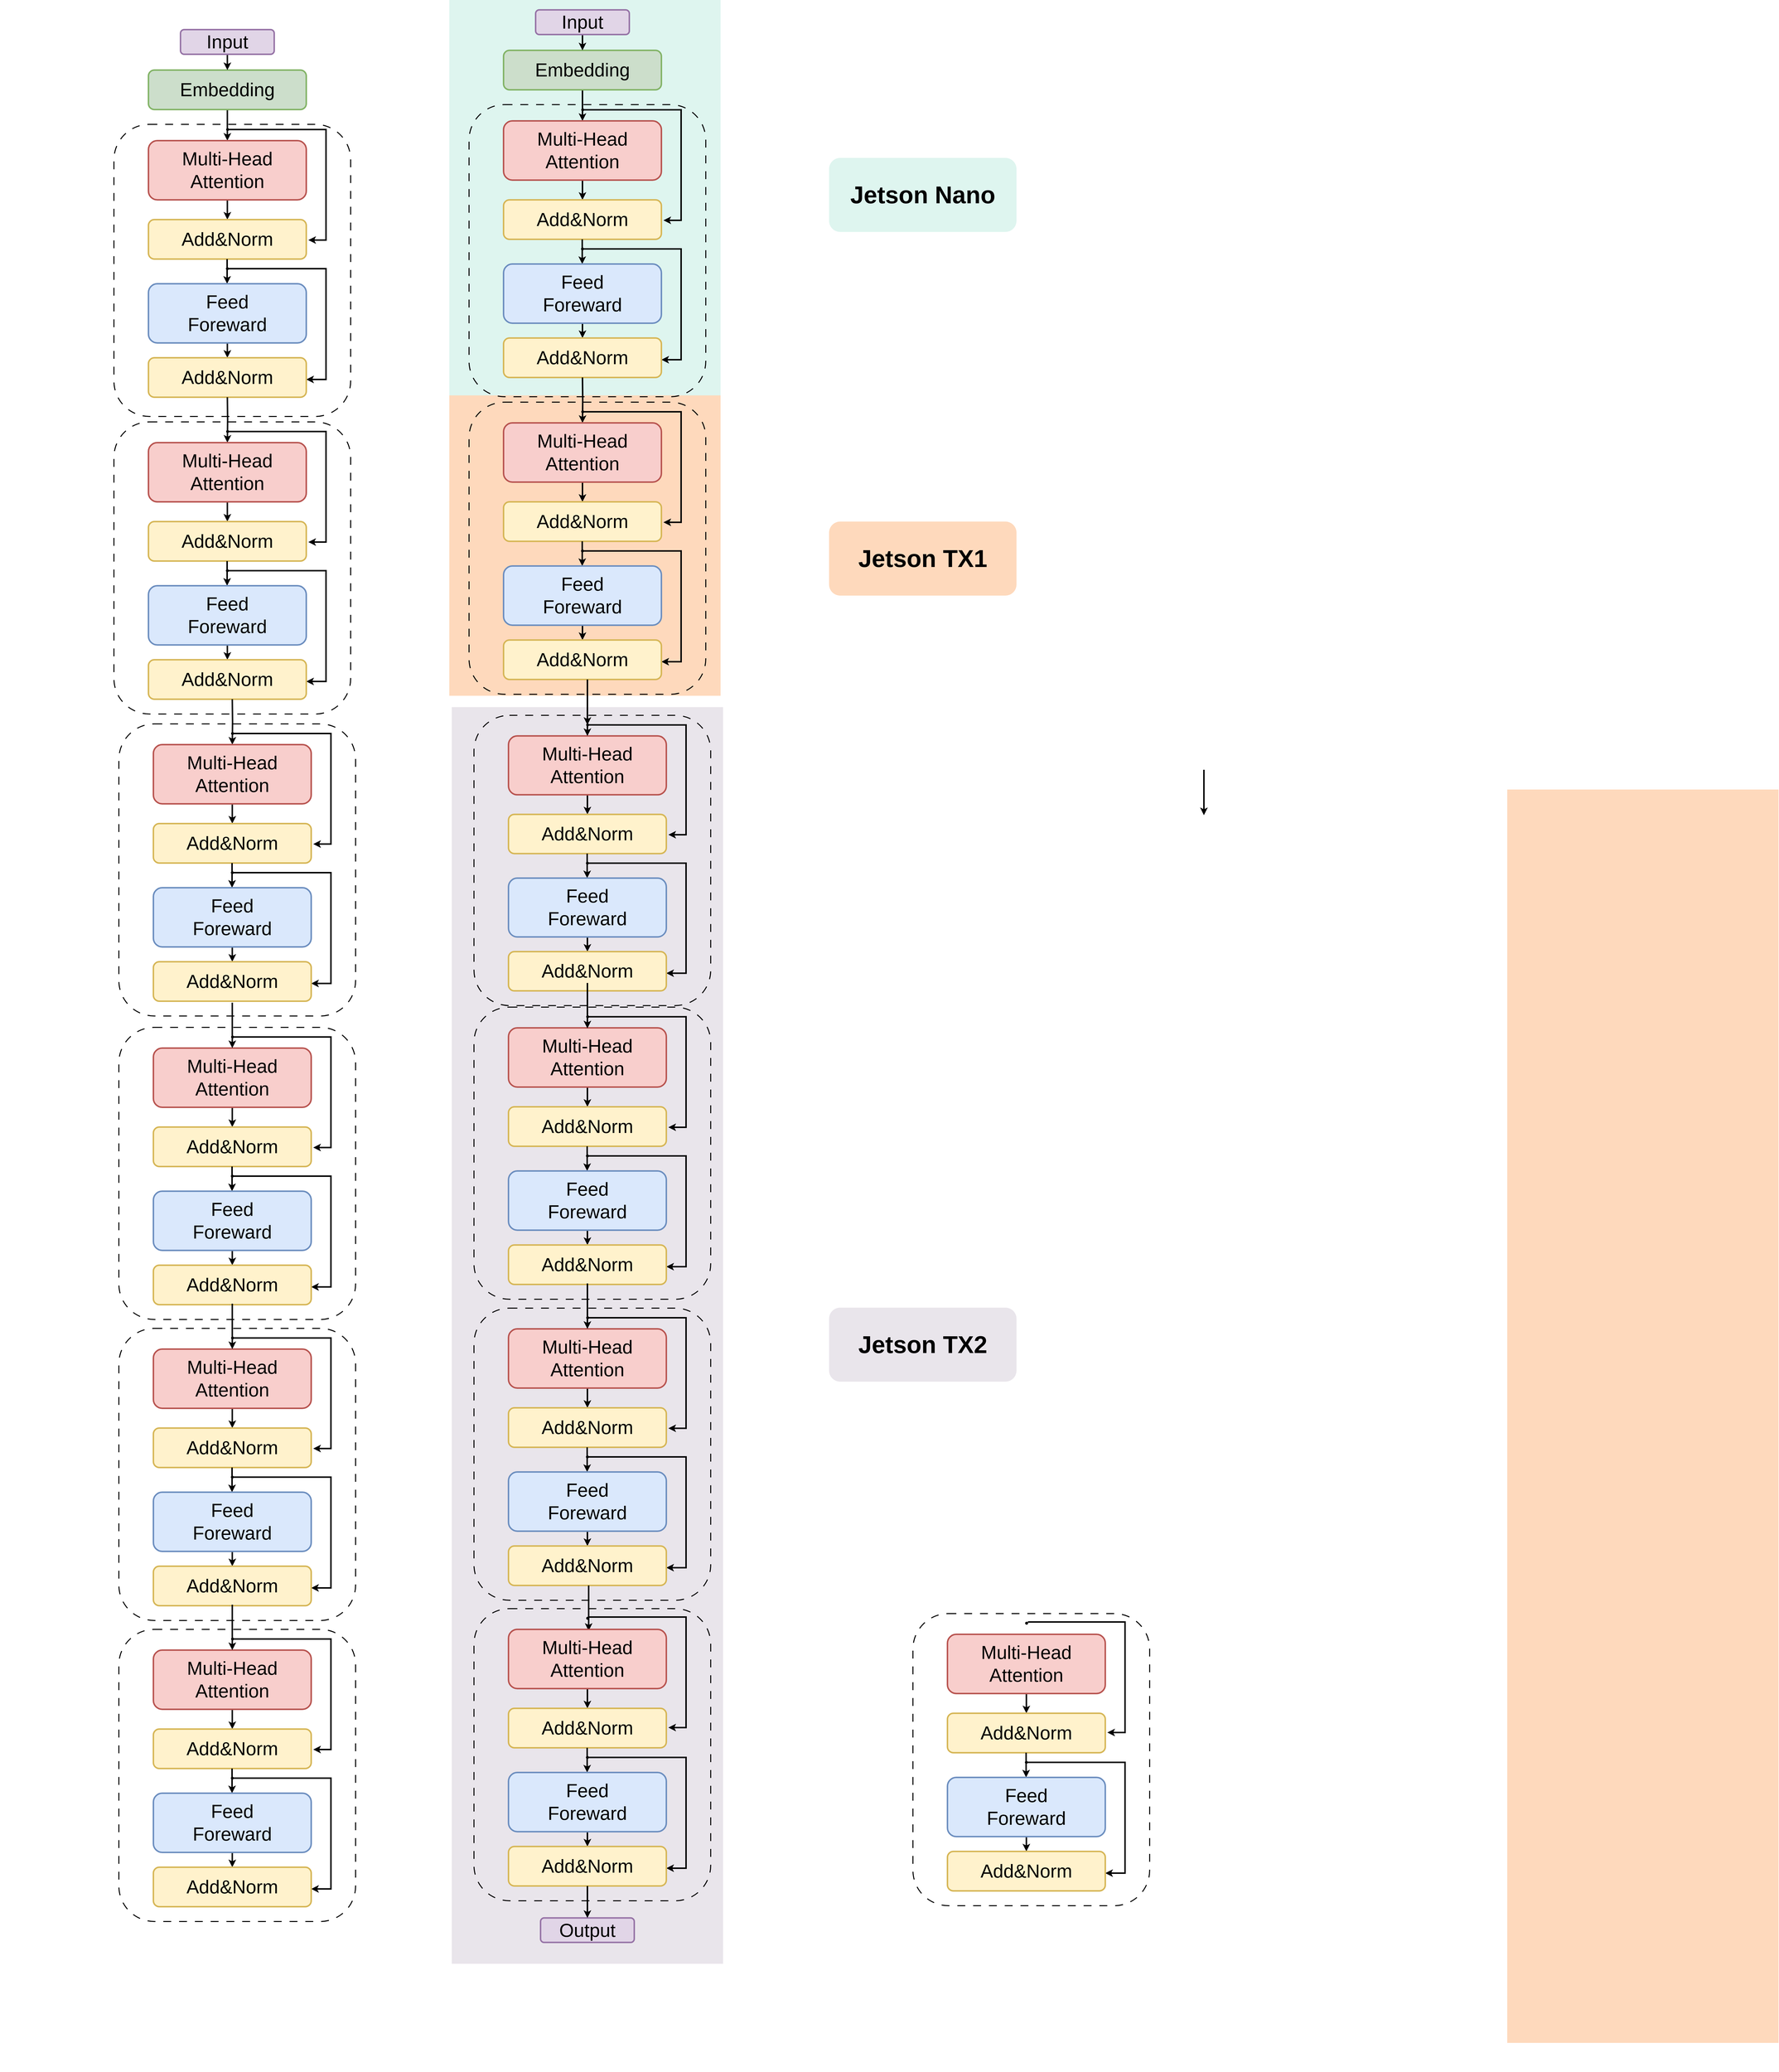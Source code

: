 <mxfile version="24.3.1" type="github">
  <diagram name="第 1 页" id="jGCUCTJVL9ZnJNVktiu8">
    <mxGraphModel dx="3457" dy="1830" grid="1" gridSize="10" guides="1" tooltips="1" connect="1" arrows="1" fold="1" page="1" pageScale="1" pageWidth="10000" pageHeight="100000" math="0" shadow="0">
      <root>
        <mxCell id="0" />
        <mxCell id="1" parent="0" />
        <mxCell id="Ar4yWl2cdLanYW7Hd3Hr-211" value="" style="rounded=0;whiteSpace=wrap;html=1;fillColor=#def5ef;strokeColor=none;fillStyle=solid;" vertex="1" parent="1">
          <mxGeometry x="990" y="60" width="550" height="804" as="geometry" />
        </mxCell>
        <mxCell id="Ar4yWl2cdLanYW7Hd3Hr-1" value="" style="rounded=1;whiteSpace=wrap;html=1;fillColor=none;strokeWidth=2;dashed=1;dashPattern=8 8;" vertex="1" parent="1">
          <mxGeometry x="310" y="915" width="480" height="592" as="geometry" />
        </mxCell>
        <mxCell id="Ar4yWl2cdLanYW7Hd3Hr-2" value="" style="edgeStyle=orthogonalEdgeStyle;rounded=0;orthogonalLoop=1;jettySize=auto;html=1;strokeWidth=3;" edge="1" parent="1" source="Ar4yWl2cdLanYW7Hd3Hr-3" target="Ar4yWl2cdLanYW7Hd3Hr-7">
          <mxGeometry relative="1" as="geometry" />
        </mxCell>
        <mxCell id="Ar4yWl2cdLanYW7Hd3Hr-3" value="&lt;font style=&quot;font-size: 38px;&quot;&gt;Embedding&lt;/font&gt;" style="rounded=1;whiteSpace=wrap;html=1;fillColor=#CCDECB;strokeColor=#82b366;strokeWidth=3;" vertex="1" parent="1">
          <mxGeometry x="380" y="202" width="320" height="80" as="geometry" />
        </mxCell>
        <mxCell id="Ar4yWl2cdLanYW7Hd3Hr-4" style="edgeStyle=orthogonalEdgeStyle;rounded=0;orthogonalLoop=1;jettySize=auto;html=1;exitX=0.5;exitY=1;exitDx=0;exitDy=0;entryX=0.5;entryY=0;entryDx=0;entryDy=0;strokeWidth=3;" edge="1" parent="1" source="Ar4yWl2cdLanYW7Hd3Hr-5" target="Ar4yWl2cdLanYW7Hd3Hr-3">
          <mxGeometry relative="1" as="geometry" />
        </mxCell>
        <mxCell id="Ar4yWl2cdLanYW7Hd3Hr-5" value="&lt;font style=&quot;font-size: 38px;&quot;&gt;Input&lt;/font&gt;" style="rounded=1;whiteSpace=wrap;html=1;fillColor=#e1d5e7;strokeColor=#9673a6;strokeWidth=3;" vertex="1" parent="1">
          <mxGeometry x="445" y="120" width="190" height="50" as="geometry" />
        </mxCell>
        <mxCell id="Ar4yWl2cdLanYW7Hd3Hr-6" value="" style="edgeStyle=orthogonalEdgeStyle;rounded=0;orthogonalLoop=1;jettySize=auto;html=1;strokeWidth=3;" edge="1" parent="1" source="Ar4yWl2cdLanYW7Hd3Hr-7" target="Ar4yWl2cdLanYW7Hd3Hr-8">
          <mxGeometry relative="1" as="geometry" />
        </mxCell>
        <mxCell id="Ar4yWl2cdLanYW7Hd3Hr-7" value="&lt;div&gt;&lt;font style=&quot;font-size: 38px;&quot;&gt;&lt;br&gt;&lt;/font&gt;&lt;/div&gt;&lt;font style=&quot;font-size: 38px;&quot;&gt;Multi-Head&lt;/font&gt;&lt;div&gt;&lt;span style=&quot;font-size: 38px;&quot;&gt;Attention&lt;br&gt;&lt;/span&gt;&lt;div&gt;&lt;font style=&quot;font-size: 38px;&quot;&gt;&lt;br&gt;&lt;/font&gt;&lt;/div&gt;&lt;/div&gt;" style="rounded=1;whiteSpace=wrap;html=1;fillColor=#f8cecc;strokeColor=#b85450;movable=1;resizable=1;rotatable=1;deletable=1;editable=1;locked=0;connectable=1;strokeWidth=3;" vertex="1" parent="1">
          <mxGeometry x="380" y="345" width="320" height="120" as="geometry" />
        </mxCell>
        <mxCell id="Ar4yWl2cdLanYW7Hd3Hr-8" value="&lt;font style=&quot;font-size: 38px;&quot;&gt;Add&amp;amp;Norm&lt;/font&gt;" style="rounded=1;whiteSpace=wrap;html=1;fillColor=#fff2cc;strokeColor=#d6b656;strokeWidth=3;" vertex="1" parent="1">
          <mxGeometry x="380" y="505" width="320" height="80" as="geometry" />
        </mxCell>
        <mxCell id="Ar4yWl2cdLanYW7Hd3Hr-9" value="" style="ellipse;whiteSpace=wrap;html=1;aspect=fixed;labelBackgroundColor=#000000;labelBorderColor=default;" vertex="1" parent="1">
          <mxGeometry x="80" y="120" as="geometry" />
        </mxCell>
        <mxCell id="Ar4yWl2cdLanYW7Hd3Hr-10" value="" style="ellipse;whiteSpace=wrap;html=1;aspect=fixed;fillColor=#000000;" vertex="1" parent="1">
          <mxGeometry x="538" y="320" width="5" height="5" as="geometry" />
        </mxCell>
        <mxCell id="Ar4yWl2cdLanYW7Hd3Hr-11" style="edgeStyle=orthogonalEdgeStyle;rounded=0;orthogonalLoop=1;jettySize=auto;html=1;exitX=1;exitY=0.5;exitDx=0;exitDy=0;entryX=1.013;entryY=0.519;entryDx=0;entryDy=0;entryPerimeter=0;strokeWidth=3;" edge="1" parent="1" source="Ar4yWl2cdLanYW7Hd3Hr-10" target="Ar4yWl2cdLanYW7Hd3Hr-8">
          <mxGeometry relative="1" as="geometry">
            <Array as="points">
              <mxPoint x="740" y="323" />
              <mxPoint x="740" y="547" />
            </Array>
          </mxGeometry>
        </mxCell>
        <mxCell id="Ar4yWl2cdLanYW7Hd3Hr-13" value="" style="edgeStyle=orthogonalEdgeStyle;rounded=0;orthogonalLoop=1;jettySize=auto;html=1;strokeWidth=3;" edge="1" parent="1" target="Ar4yWl2cdLanYW7Hd3Hr-15">
          <mxGeometry relative="1" as="geometry">
            <mxPoint x="539.5" y="585" as="sourcePoint" />
            <Array as="points">
              <mxPoint x="540" y="585" />
            </Array>
          </mxGeometry>
        </mxCell>
        <mxCell id="Ar4yWl2cdLanYW7Hd3Hr-14" value="" style="edgeStyle=orthogonalEdgeStyle;rounded=0;orthogonalLoop=1;jettySize=auto;html=1;strokeWidth=3;" edge="1" parent="1" source="Ar4yWl2cdLanYW7Hd3Hr-15" target="Ar4yWl2cdLanYW7Hd3Hr-18">
          <mxGeometry relative="1" as="geometry" />
        </mxCell>
        <mxCell id="Ar4yWl2cdLanYW7Hd3Hr-15" value="&lt;div&gt;&lt;font style=&quot;font-size: 38px;&quot;&gt;&lt;br&gt;&lt;/font&gt;&lt;/div&gt;&lt;font style=&quot;font-size: 38px;&quot;&gt;Feed&lt;/font&gt;&lt;div&gt;&lt;span style=&quot;font-size: 38px;&quot;&gt;Foreward&lt;br&gt;&lt;/span&gt;&lt;div&gt;&lt;font style=&quot;font-size: 38px;&quot;&gt;&lt;br&gt;&lt;/font&gt;&lt;/div&gt;&lt;/div&gt;" style="rounded=1;whiteSpace=wrap;html=1;fillColor=#dae8fc;strokeColor=#6c8ebf;movable=1;resizable=1;rotatable=1;deletable=1;editable=1;locked=0;connectable=1;strokeWidth=3;points=[[0,0,0,0,0],[0,0.25,0,0,0],[0,0.5,0,0,0],[0,0.75,0,0,0],[0,1,0,0,0],[0.25,0,0,0,0],[0.25,1,0,0,0],[0.5,0,0,0,0],[0.5,1,0,0,0],[0.75,0,0,0,0],[0.75,1,0,0,0],[1,0,0,0,0],[1,0.25,0,0,0],[1,0.5,0,0,0],[1,0.75,0,0,0],[1,1,0,0,0]];" vertex="1" parent="1">
          <mxGeometry x="380" y="635" width="320" height="120" as="geometry" />
        </mxCell>
        <mxCell id="Ar4yWl2cdLanYW7Hd3Hr-16" value="" style="ellipse;whiteSpace=wrap;html=1;aspect=fixed;fillColor=#000000;" vertex="1" parent="1">
          <mxGeometry x="537.5" y="602" width="5" height="5" as="geometry" />
        </mxCell>
        <mxCell id="Ar4yWl2cdLanYW7Hd3Hr-17" style="edgeStyle=orthogonalEdgeStyle;rounded=0;orthogonalLoop=1;jettySize=auto;html=1;exitX=1;exitY=0.5;exitDx=0;exitDy=0;strokeWidth=3;" edge="1" parent="1" source="Ar4yWl2cdLanYW7Hd3Hr-16" target="Ar4yWl2cdLanYW7Hd3Hr-18">
          <mxGeometry relative="1" as="geometry">
            <mxPoint x="703.5" y="829" as="targetPoint" />
            <Array as="points">
              <mxPoint x="740" y="605" />
              <mxPoint x="740" y="829" />
            </Array>
          </mxGeometry>
        </mxCell>
        <mxCell id="Ar4yWl2cdLanYW7Hd3Hr-18" value="&lt;font style=&quot;font-size: 38px;&quot;&gt;Add&amp;amp;Norm&lt;/font&gt;" style="rounded=1;whiteSpace=wrap;html=1;fillColor=#fff2cc;strokeColor=#d6b656;strokeWidth=3;" vertex="1" parent="1">
          <mxGeometry x="380" y="785" width="320" height="80" as="geometry" />
        </mxCell>
        <mxCell id="Ar4yWl2cdLanYW7Hd3Hr-19" style="edgeStyle=orthogonalEdgeStyle;rounded=0;orthogonalLoop=1;jettySize=auto;html=1;exitX=0.5;exitY=1;exitDx=0;exitDy=0;" edge="1" parent="1" source="Ar4yWl2cdLanYW7Hd3Hr-15" target="Ar4yWl2cdLanYW7Hd3Hr-15">
          <mxGeometry relative="1" as="geometry" />
        </mxCell>
        <mxCell id="Ar4yWl2cdLanYW7Hd3Hr-20" value="" style="edgeStyle=orthogonalEdgeStyle;rounded=0;orthogonalLoop=1;jettySize=auto;html=1;strokeWidth=3;" edge="1" parent="1" target="Ar4yWl2cdLanYW7Hd3Hr-22">
          <mxGeometry relative="1" as="geometry">
            <mxPoint x="540" y="865" as="sourcePoint" />
          </mxGeometry>
        </mxCell>
        <mxCell id="Ar4yWl2cdLanYW7Hd3Hr-21" value="" style="edgeStyle=orthogonalEdgeStyle;rounded=0;orthogonalLoop=1;jettySize=auto;html=1;strokeWidth=3;" edge="1" parent="1" source="Ar4yWl2cdLanYW7Hd3Hr-22" target="Ar4yWl2cdLanYW7Hd3Hr-23">
          <mxGeometry relative="1" as="geometry" />
        </mxCell>
        <mxCell id="Ar4yWl2cdLanYW7Hd3Hr-22" value="&lt;div&gt;&lt;font style=&quot;font-size: 38px;&quot;&gt;&lt;br&gt;&lt;/font&gt;&lt;/div&gt;&lt;font style=&quot;font-size: 38px;&quot;&gt;Multi-Head&lt;/font&gt;&lt;div&gt;&lt;span style=&quot;font-size: 38px;&quot;&gt;Attention&lt;br&gt;&lt;/span&gt;&lt;div&gt;&lt;font style=&quot;font-size: 38px;&quot;&gt;&lt;br&gt;&lt;/font&gt;&lt;/div&gt;&lt;/div&gt;" style="rounded=1;whiteSpace=wrap;html=1;fillColor=#f8cecc;strokeColor=#b85450;movable=1;resizable=1;rotatable=1;deletable=1;editable=1;locked=0;connectable=1;strokeWidth=3;" vertex="1" parent="1">
          <mxGeometry x="380" y="957" width="320" height="120" as="geometry" />
        </mxCell>
        <mxCell id="Ar4yWl2cdLanYW7Hd3Hr-23" value="&lt;font style=&quot;font-size: 38px;&quot;&gt;Add&amp;amp;Norm&lt;/font&gt;" style="rounded=1;whiteSpace=wrap;html=1;fillColor=#fff2cc;strokeColor=#d6b656;strokeWidth=3;" vertex="1" parent="1">
          <mxGeometry x="380" y="1117" width="320" height="80" as="geometry" />
        </mxCell>
        <mxCell id="Ar4yWl2cdLanYW7Hd3Hr-24" value="" style="ellipse;whiteSpace=wrap;html=1;aspect=fixed;fillColor=#000000;" vertex="1" parent="1">
          <mxGeometry x="538" y="932" width="5" height="5" as="geometry" />
        </mxCell>
        <mxCell id="Ar4yWl2cdLanYW7Hd3Hr-25" style="edgeStyle=orthogonalEdgeStyle;rounded=0;orthogonalLoop=1;jettySize=auto;html=1;exitX=1;exitY=0.5;exitDx=0;exitDy=0;entryX=1.013;entryY=0.519;entryDx=0;entryDy=0;entryPerimeter=0;strokeWidth=3;" edge="1" parent="1" source="Ar4yWl2cdLanYW7Hd3Hr-24" target="Ar4yWl2cdLanYW7Hd3Hr-23">
          <mxGeometry relative="1" as="geometry">
            <Array as="points">
              <mxPoint x="740" y="935" />
              <mxPoint x="740" y="1159" />
            </Array>
          </mxGeometry>
        </mxCell>
        <mxCell id="Ar4yWl2cdLanYW7Hd3Hr-26" value="" style="edgeStyle=orthogonalEdgeStyle;rounded=0;orthogonalLoop=1;jettySize=auto;html=1;strokeWidth=3;" edge="1" parent="1" target="Ar4yWl2cdLanYW7Hd3Hr-28">
          <mxGeometry relative="1" as="geometry">
            <mxPoint x="539.5" y="1197" as="sourcePoint" />
            <Array as="points">
              <mxPoint x="540" y="1197" />
            </Array>
          </mxGeometry>
        </mxCell>
        <mxCell id="Ar4yWl2cdLanYW7Hd3Hr-27" value="" style="edgeStyle=orthogonalEdgeStyle;rounded=0;orthogonalLoop=1;jettySize=auto;html=1;strokeWidth=3;" edge="1" parent="1" source="Ar4yWl2cdLanYW7Hd3Hr-28" target="Ar4yWl2cdLanYW7Hd3Hr-31">
          <mxGeometry relative="1" as="geometry" />
        </mxCell>
        <mxCell id="Ar4yWl2cdLanYW7Hd3Hr-28" value="&lt;div&gt;&lt;font style=&quot;font-size: 38px;&quot;&gt;&lt;br&gt;&lt;/font&gt;&lt;/div&gt;&lt;font style=&quot;font-size: 38px;&quot;&gt;Feed&lt;/font&gt;&lt;div&gt;&lt;span style=&quot;font-size: 38px;&quot;&gt;Foreward&lt;br&gt;&lt;/span&gt;&lt;div&gt;&lt;font style=&quot;font-size: 38px;&quot;&gt;&lt;br&gt;&lt;/font&gt;&lt;/div&gt;&lt;/div&gt;" style="rounded=1;whiteSpace=wrap;html=1;fillColor=#dae8fc;strokeColor=#6c8ebf;movable=1;resizable=1;rotatable=1;deletable=1;editable=1;locked=0;connectable=1;strokeWidth=3;points=[[0,0,0,0,0],[0,0.25,0,0,0],[0,0.5,0,0,0],[0,0.75,0,0,0],[0,1,0,0,0],[0.25,0,0,0,0],[0.25,1,0,0,0],[0.5,0,0,0,0],[0.5,1,0,0,0],[0.75,0,0,0,0],[0.75,1,0,0,0],[1,0,0,0,0],[1,0.25,0,0,0],[1,0.5,0,0,0],[1,0.75,0,0,0],[1,1,0,0,0]];" vertex="1" parent="1">
          <mxGeometry x="380" y="1247" width="320" height="120" as="geometry" />
        </mxCell>
        <mxCell id="Ar4yWl2cdLanYW7Hd3Hr-29" value="" style="ellipse;whiteSpace=wrap;html=1;aspect=fixed;fillColor=#000000;" vertex="1" parent="1">
          <mxGeometry x="537.5" y="1214" width="5" height="5" as="geometry" />
        </mxCell>
        <mxCell id="Ar4yWl2cdLanYW7Hd3Hr-30" style="edgeStyle=orthogonalEdgeStyle;rounded=0;orthogonalLoop=1;jettySize=auto;html=1;exitX=1;exitY=0.5;exitDx=0;exitDy=0;strokeWidth=3;" edge="1" parent="1" source="Ar4yWl2cdLanYW7Hd3Hr-29" target="Ar4yWl2cdLanYW7Hd3Hr-31">
          <mxGeometry relative="1" as="geometry">
            <mxPoint x="703.5" y="1441" as="targetPoint" />
            <Array as="points">
              <mxPoint x="740" y="1217" />
              <mxPoint x="740" y="1441" />
            </Array>
          </mxGeometry>
        </mxCell>
        <mxCell id="Ar4yWl2cdLanYW7Hd3Hr-31" value="&lt;font style=&quot;font-size: 38px;&quot;&gt;Add&amp;amp;Norm&lt;/font&gt;" style="rounded=1;whiteSpace=wrap;html=1;fillColor=#fff2cc;strokeColor=#d6b656;strokeWidth=3;" vertex="1" parent="1">
          <mxGeometry x="380" y="1397" width="320" height="80" as="geometry" />
        </mxCell>
        <mxCell id="Ar4yWl2cdLanYW7Hd3Hr-32" style="edgeStyle=orthogonalEdgeStyle;rounded=0;orthogonalLoop=1;jettySize=auto;html=1;exitX=0.5;exitY=1;exitDx=0;exitDy=0;" edge="1" parent="1" source="Ar4yWl2cdLanYW7Hd3Hr-28" target="Ar4yWl2cdLanYW7Hd3Hr-28">
          <mxGeometry relative="1" as="geometry" />
        </mxCell>
        <mxCell id="Ar4yWl2cdLanYW7Hd3Hr-34" value="" style="edgeStyle=orthogonalEdgeStyle;rounded=0;orthogonalLoop=1;jettySize=auto;html=1;strokeWidth=3;" edge="1" parent="1" target="Ar4yWl2cdLanYW7Hd3Hr-36">
          <mxGeometry relative="1" as="geometry">
            <mxPoint x="550" y="1477" as="sourcePoint" />
          </mxGeometry>
        </mxCell>
        <mxCell id="Ar4yWl2cdLanYW7Hd3Hr-47" value="" style="rounded=1;whiteSpace=wrap;html=1;fillColor=none;strokeWidth=2;dashed=1;dashPattern=8 8;" vertex="1" parent="1">
          <mxGeometry x="310" y="312" width="480" height="592" as="geometry" />
        </mxCell>
        <mxCell id="Ar4yWl2cdLanYW7Hd3Hr-48" value="" style="group" vertex="1" connectable="0" parent="1">
          <mxGeometry x="320" y="1527" width="480" height="592" as="geometry" />
        </mxCell>
        <mxCell id="Ar4yWl2cdLanYW7Hd3Hr-33" value="" style="rounded=1;whiteSpace=wrap;html=1;fillColor=none;strokeWidth=2;dashed=1;dashPattern=8 8;" vertex="1" parent="Ar4yWl2cdLanYW7Hd3Hr-48">
          <mxGeometry width="480" height="592" as="geometry" />
        </mxCell>
        <mxCell id="Ar4yWl2cdLanYW7Hd3Hr-35" value="" style="edgeStyle=orthogonalEdgeStyle;rounded=0;orthogonalLoop=1;jettySize=auto;html=1;strokeWidth=3;" edge="1" parent="Ar4yWl2cdLanYW7Hd3Hr-48" source="Ar4yWl2cdLanYW7Hd3Hr-36" target="Ar4yWl2cdLanYW7Hd3Hr-37">
          <mxGeometry relative="1" as="geometry" />
        </mxCell>
        <mxCell id="Ar4yWl2cdLanYW7Hd3Hr-36" value="&lt;div&gt;&lt;font style=&quot;font-size: 38px;&quot;&gt;&lt;br&gt;&lt;/font&gt;&lt;/div&gt;&lt;font style=&quot;font-size: 38px;&quot;&gt;Multi-Head&lt;/font&gt;&lt;div&gt;&lt;span style=&quot;font-size: 38px;&quot;&gt;Attention&lt;br&gt;&lt;/span&gt;&lt;div&gt;&lt;font style=&quot;font-size: 38px;&quot;&gt;&lt;br&gt;&lt;/font&gt;&lt;/div&gt;&lt;/div&gt;" style="rounded=1;whiteSpace=wrap;html=1;fillColor=#f8cecc;strokeColor=#b85450;movable=1;resizable=1;rotatable=1;deletable=1;editable=1;locked=0;connectable=1;strokeWidth=3;" vertex="1" parent="Ar4yWl2cdLanYW7Hd3Hr-48">
          <mxGeometry x="70" y="42" width="320" height="120" as="geometry" />
        </mxCell>
        <mxCell id="Ar4yWl2cdLanYW7Hd3Hr-37" value="&lt;font style=&quot;font-size: 38px;&quot;&gt;Add&amp;amp;Norm&lt;/font&gt;" style="rounded=1;whiteSpace=wrap;html=1;fillColor=#fff2cc;strokeColor=#d6b656;strokeWidth=3;" vertex="1" parent="Ar4yWl2cdLanYW7Hd3Hr-48">
          <mxGeometry x="70" y="202" width="320" height="80" as="geometry" />
        </mxCell>
        <mxCell id="Ar4yWl2cdLanYW7Hd3Hr-38" value="" style="ellipse;whiteSpace=wrap;html=1;aspect=fixed;fillColor=#000000;" vertex="1" parent="Ar4yWl2cdLanYW7Hd3Hr-48">
          <mxGeometry x="228" y="17" width="5" height="5" as="geometry" />
        </mxCell>
        <mxCell id="Ar4yWl2cdLanYW7Hd3Hr-39" style="edgeStyle=orthogonalEdgeStyle;rounded=0;orthogonalLoop=1;jettySize=auto;html=1;exitX=1;exitY=0.5;exitDx=0;exitDy=0;entryX=1.013;entryY=0.519;entryDx=0;entryDy=0;entryPerimeter=0;strokeWidth=3;" edge="1" parent="Ar4yWl2cdLanYW7Hd3Hr-48" source="Ar4yWl2cdLanYW7Hd3Hr-38" target="Ar4yWl2cdLanYW7Hd3Hr-37">
          <mxGeometry relative="1" as="geometry">
            <Array as="points">
              <mxPoint x="430" y="20" />
              <mxPoint x="430" y="244" />
            </Array>
          </mxGeometry>
        </mxCell>
        <mxCell id="Ar4yWl2cdLanYW7Hd3Hr-40" value="" style="edgeStyle=orthogonalEdgeStyle;rounded=0;orthogonalLoop=1;jettySize=auto;html=1;strokeWidth=3;" edge="1" parent="Ar4yWl2cdLanYW7Hd3Hr-48" target="Ar4yWl2cdLanYW7Hd3Hr-42">
          <mxGeometry relative="1" as="geometry">
            <mxPoint x="229.5" y="282" as="sourcePoint" />
            <Array as="points">
              <mxPoint x="230" y="282" />
            </Array>
          </mxGeometry>
        </mxCell>
        <mxCell id="Ar4yWl2cdLanYW7Hd3Hr-41" value="" style="edgeStyle=orthogonalEdgeStyle;rounded=0;orthogonalLoop=1;jettySize=auto;html=1;strokeWidth=3;" edge="1" parent="Ar4yWl2cdLanYW7Hd3Hr-48" source="Ar4yWl2cdLanYW7Hd3Hr-42" target="Ar4yWl2cdLanYW7Hd3Hr-45">
          <mxGeometry relative="1" as="geometry" />
        </mxCell>
        <mxCell id="Ar4yWl2cdLanYW7Hd3Hr-42" value="&lt;div&gt;&lt;font style=&quot;font-size: 38px;&quot;&gt;&lt;br&gt;&lt;/font&gt;&lt;/div&gt;&lt;font style=&quot;font-size: 38px;&quot;&gt;Feed&lt;/font&gt;&lt;div&gt;&lt;span style=&quot;font-size: 38px;&quot;&gt;Foreward&lt;br&gt;&lt;/span&gt;&lt;div&gt;&lt;font style=&quot;font-size: 38px;&quot;&gt;&lt;br&gt;&lt;/font&gt;&lt;/div&gt;&lt;/div&gt;" style="rounded=1;whiteSpace=wrap;html=1;fillColor=#dae8fc;strokeColor=#6c8ebf;movable=1;resizable=1;rotatable=1;deletable=1;editable=1;locked=0;connectable=1;strokeWidth=3;points=[[0,0,0,0,0],[0,0.25,0,0,0],[0,0.5,0,0,0],[0,0.75,0,0,0],[0,1,0,0,0],[0.25,0,0,0,0],[0.25,1,0,0,0],[0.5,0,0,0,0],[0.5,1,0,0,0],[0.75,0,0,0,0],[0.75,1,0,0,0],[1,0,0,0,0],[1,0.25,0,0,0],[1,0.5,0,0,0],[1,0.75,0,0,0],[1,1,0,0,0]];" vertex="1" parent="Ar4yWl2cdLanYW7Hd3Hr-48">
          <mxGeometry x="70" y="332" width="320" height="120" as="geometry" />
        </mxCell>
        <mxCell id="Ar4yWl2cdLanYW7Hd3Hr-43" value="" style="ellipse;whiteSpace=wrap;html=1;aspect=fixed;fillColor=#000000;" vertex="1" parent="Ar4yWl2cdLanYW7Hd3Hr-48">
          <mxGeometry x="227.5" y="299" width="5" height="5" as="geometry" />
        </mxCell>
        <mxCell id="Ar4yWl2cdLanYW7Hd3Hr-44" style="edgeStyle=orthogonalEdgeStyle;rounded=0;orthogonalLoop=1;jettySize=auto;html=1;exitX=1;exitY=0.5;exitDx=0;exitDy=0;strokeWidth=3;" edge="1" parent="Ar4yWl2cdLanYW7Hd3Hr-48" source="Ar4yWl2cdLanYW7Hd3Hr-43" target="Ar4yWl2cdLanYW7Hd3Hr-45">
          <mxGeometry relative="1" as="geometry">
            <mxPoint x="393.5" y="526" as="targetPoint" />
            <Array as="points">
              <mxPoint x="430" y="302" />
              <mxPoint x="430" y="526" />
            </Array>
          </mxGeometry>
        </mxCell>
        <mxCell id="Ar4yWl2cdLanYW7Hd3Hr-45" value="&lt;font style=&quot;font-size: 38px;&quot;&gt;Add&amp;amp;Norm&lt;/font&gt;" style="rounded=1;whiteSpace=wrap;html=1;fillColor=#fff2cc;strokeColor=#d6b656;strokeWidth=3;" vertex="1" parent="Ar4yWl2cdLanYW7Hd3Hr-48">
          <mxGeometry x="70" y="482" width="320" height="80" as="geometry" />
        </mxCell>
        <mxCell id="Ar4yWl2cdLanYW7Hd3Hr-46" style="edgeStyle=orthogonalEdgeStyle;rounded=0;orthogonalLoop=1;jettySize=auto;html=1;exitX=0.5;exitY=1;exitDx=0;exitDy=0;" edge="1" parent="Ar4yWl2cdLanYW7Hd3Hr-48" source="Ar4yWl2cdLanYW7Hd3Hr-42" target="Ar4yWl2cdLanYW7Hd3Hr-42">
          <mxGeometry relative="1" as="geometry" />
        </mxCell>
        <mxCell id="Ar4yWl2cdLanYW7Hd3Hr-67" value="" style="group" vertex="1" connectable="0" parent="1">
          <mxGeometry x="2290" y="1620" width="505" height="2560" as="geometry" />
        </mxCell>
        <mxCell id="Ar4yWl2cdLanYW7Hd3Hr-66" value="" style="edgeStyle=orthogonalEdgeStyle;rounded=0;orthogonalLoop=1;jettySize=auto;html=1;strokeWidth=3;" edge="1" parent="Ar4yWl2cdLanYW7Hd3Hr-67">
          <mxGeometry relative="1" as="geometry">
            <mxPoint x="230" as="sourcePoint" />
            <mxPoint x="230" y="92" as="targetPoint" />
          </mxGeometry>
        </mxCell>
        <mxCell id="Ar4yWl2cdLanYW7Hd3Hr-68" value="" style="group" vertex="1" connectable="0" parent="1">
          <mxGeometry x="320" y="2092" width="480" height="642" as="geometry" />
        </mxCell>
        <mxCell id="Ar4yWl2cdLanYW7Hd3Hr-69" value="" style="group" vertex="1" connectable="0" parent="Ar4yWl2cdLanYW7Hd3Hr-68">
          <mxGeometry y="50" width="480" height="592" as="geometry" />
        </mxCell>
        <mxCell id="Ar4yWl2cdLanYW7Hd3Hr-70" value="" style="rounded=1;whiteSpace=wrap;html=1;fillColor=none;strokeWidth=2;dashed=1;dashPattern=8 8;" vertex="1" parent="Ar4yWl2cdLanYW7Hd3Hr-69">
          <mxGeometry width="480" height="592" as="geometry" />
        </mxCell>
        <mxCell id="Ar4yWl2cdLanYW7Hd3Hr-71" value="" style="edgeStyle=orthogonalEdgeStyle;rounded=0;orthogonalLoop=1;jettySize=auto;html=1;strokeWidth=3;" edge="1" parent="Ar4yWl2cdLanYW7Hd3Hr-69" source="Ar4yWl2cdLanYW7Hd3Hr-72" target="Ar4yWl2cdLanYW7Hd3Hr-73">
          <mxGeometry relative="1" as="geometry" />
        </mxCell>
        <mxCell id="Ar4yWl2cdLanYW7Hd3Hr-72" value="&lt;div&gt;&lt;font style=&quot;font-size: 38px;&quot;&gt;&lt;br&gt;&lt;/font&gt;&lt;/div&gt;&lt;font style=&quot;font-size: 38px;&quot;&gt;Multi-Head&lt;/font&gt;&lt;div&gt;&lt;span style=&quot;font-size: 38px;&quot;&gt;Attention&lt;br&gt;&lt;/span&gt;&lt;div&gt;&lt;font style=&quot;font-size: 38px;&quot;&gt;&lt;br&gt;&lt;/font&gt;&lt;/div&gt;&lt;/div&gt;" style="rounded=1;whiteSpace=wrap;html=1;fillColor=#f8cecc;strokeColor=#b85450;movable=1;resizable=1;rotatable=1;deletable=1;editable=1;locked=0;connectable=1;strokeWidth=3;" vertex="1" parent="Ar4yWl2cdLanYW7Hd3Hr-69">
          <mxGeometry x="70" y="42" width="320" height="120" as="geometry" />
        </mxCell>
        <mxCell id="Ar4yWl2cdLanYW7Hd3Hr-73" value="&lt;font style=&quot;font-size: 38px;&quot;&gt;Add&amp;amp;Norm&lt;/font&gt;" style="rounded=1;whiteSpace=wrap;html=1;fillColor=#fff2cc;strokeColor=#d6b656;strokeWidth=3;" vertex="1" parent="Ar4yWl2cdLanYW7Hd3Hr-69">
          <mxGeometry x="70" y="202" width="320" height="80" as="geometry" />
        </mxCell>
        <mxCell id="Ar4yWl2cdLanYW7Hd3Hr-74" value="" style="ellipse;whiteSpace=wrap;html=1;aspect=fixed;fillColor=#000000;" vertex="1" parent="Ar4yWl2cdLanYW7Hd3Hr-69">
          <mxGeometry x="228" y="17" width="5" height="5" as="geometry" />
        </mxCell>
        <mxCell id="Ar4yWl2cdLanYW7Hd3Hr-75" style="edgeStyle=orthogonalEdgeStyle;rounded=0;orthogonalLoop=1;jettySize=auto;html=1;exitX=1;exitY=0.5;exitDx=0;exitDy=0;entryX=1.013;entryY=0.519;entryDx=0;entryDy=0;entryPerimeter=0;strokeWidth=3;" edge="1" parent="Ar4yWl2cdLanYW7Hd3Hr-69" source="Ar4yWl2cdLanYW7Hd3Hr-74" target="Ar4yWl2cdLanYW7Hd3Hr-73">
          <mxGeometry relative="1" as="geometry">
            <Array as="points">
              <mxPoint x="430" y="20" />
              <mxPoint x="430" y="244" />
            </Array>
          </mxGeometry>
        </mxCell>
        <mxCell id="Ar4yWl2cdLanYW7Hd3Hr-76" value="" style="edgeStyle=orthogonalEdgeStyle;rounded=0;orthogonalLoop=1;jettySize=auto;html=1;strokeWidth=3;" edge="1" parent="Ar4yWl2cdLanYW7Hd3Hr-69" target="Ar4yWl2cdLanYW7Hd3Hr-78">
          <mxGeometry relative="1" as="geometry">
            <mxPoint x="229.5" y="282" as="sourcePoint" />
            <Array as="points">
              <mxPoint x="230" y="282" />
            </Array>
          </mxGeometry>
        </mxCell>
        <mxCell id="Ar4yWl2cdLanYW7Hd3Hr-77" value="" style="edgeStyle=orthogonalEdgeStyle;rounded=0;orthogonalLoop=1;jettySize=auto;html=1;strokeWidth=3;" edge="1" parent="Ar4yWl2cdLanYW7Hd3Hr-69" source="Ar4yWl2cdLanYW7Hd3Hr-78" target="Ar4yWl2cdLanYW7Hd3Hr-81">
          <mxGeometry relative="1" as="geometry" />
        </mxCell>
        <mxCell id="Ar4yWl2cdLanYW7Hd3Hr-78" value="&lt;div&gt;&lt;font style=&quot;font-size: 38px;&quot;&gt;&lt;br&gt;&lt;/font&gt;&lt;/div&gt;&lt;font style=&quot;font-size: 38px;&quot;&gt;Feed&lt;/font&gt;&lt;div&gt;&lt;span style=&quot;font-size: 38px;&quot;&gt;Foreward&lt;br&gt;&lt;/span&gt;&lt;div&gt;&lt;font style=&quot;font-size: 38px;&quot;&gt;&lt;br&gt;&lt;/font&gt;&lt;/div&gt;&lt;/div&gt;" style="rounded=1;whiteSpace=wrap;html=1;fillColor=#dae8fc;strokeColor=#6c8ebf;movable=1;resizable=1;rotatable=1;deletable=1;editable=1;locked=0;connectable=1;strokeWidth=3;points=[[0,0,0,0,0],[0,0.25,0,0,0],[0,0.5,0,0,0],[0,0.75,0,0,0],[0,1,0,0,0],[0.25,0,0,0,0],[0.25,1,0,0,0],[0.5,0,0,0,0],[0.5,1,0,0,0],[0.75,0,0,0,0],[0.75,1,0,0,0],[1,0,0,0,0],[1,0.25,0,0,0],[1,0.5,0,0,0],[1,0.75,0,0,0],[1,1,0,0,0]];" vertex="1" parent="Ar4yWl2cdLanYW7Hd3Hr-69">
          <mxGeometry x="70" y="332" width="320" height="120" as="geometry" />
        </mxCell>
        <mxCell id="Ar4yWl2cdLanYW7Hd3Hr-79" value="" style="ellipse;whiteSpace=wrap;html=1;aspect=fixed;fillColor=#000000;" vertex="1" parent="Ar4yWl2cdLanYW7Hd3Hr-69">
          <mxGeometry x="227.5" y="299" width="5" height="5" as="geometry" />
        </mxCell>
        <mxCell id="Ar4yWl2cdLanYW7Hd3Hr-80" style="edgeStyle=orthogonalEdgeStyle;rounded=0;orthogonalLoop=1;jettySize=auto;html=1;exitX=1;exitY=0.5;exitDx=0;exitDy=0;strokeWidth=3;" edge="1" parent="Ar4yWl2cdLanYW7Hd3Hr-69" source="Ar4yWl2cdLanYW7Hd3Hr-79" target="Ar4yWl2cdLanYW7Hd3Hr-81">
          <mxGeometry relative="1" as="geometry">
            <mxPoint x="393.5" y="526" as="targetPoint" />
            <Array as="points">
              <mxPoint x="430" y="302" />
              <mxPoint x="430" y="526" />
            </Array>
          </mxGeometry>
        </mxCell>
        <mxCell id="Ar4yWl2cdLanYW7Hd3Hr-81" value="&lt;font style=&quot;font-size: 38px;&quot;&gt;Add&amp;amp;Norm&lt;/font&gt;" style="rounded=1;whiteSpace=wrap;html=1;fillColor=#fff2cc;strokeColor=#d6b656;strokeWidth=3;" vertex="1" parent="Ar4yWl2cdLanYW7Hd3Hr-69">
          <mxGeometry x="70" y="482" width="320" height="80" as="geometry" />
        </mxCell>
        <mxCell id="Ar4yWl2cdLanYW7Hd3Hr-82" style="edgeStyle=orthogonalEdgeStyle;rounded=0;orthogonalLoop=1;jettySize=auto;html=1;exitX=0.5;exitY=1;exitDx=0;exitDy=0;" edge="1" parent="Ar4yWl2cdLanYW7Hd3Hr-69" source="Ar4yWl2cdLanYW7Hd3Hr-78" target="Ar4yWl2cdLanYW7Hd3Hr-78">
          <mxGeometry relative="1" as="geometry" />
        </mxCell>
        <mxCell id="Ar4yWl2cdLanYW7Hd3Hr-83" value="" style="edgeStyle=orthogonalEdgeStyle;rounded=0;orthogonalLoop=1;jettySize=auto;html=1;strokeWidth=3;" edge="1" parent="Ar4yWl2cdLanYW7Hd3Hr-68">
          <mxGeometry relative="1" as="geometry">
            <mxPoint x="230" as="sourcePoint" />
            <mxPoint x="230" y="92" as="targetPoint" />
          </mxGeometry>
        </mxCell>
        <mxCell id="Ar4yWl2cdLanYW7Hd3Hr-84" value="" style="group" vertex="1" connectable="0" parent="1">
          <mxGeometry x="320" y="2702" width="480" height="642" as="geometry" />
        </mxCell>
        <mxCell id="Ar4yWl2cdLanYW7Hd3Hr-85" value="" style="group" vertex="1" connectable="0" parent="Ar4yWl2cdLanYW7Hd3Hr-84">
          <mxGeometry y="50" width="480" height="592" as="geometry" />
        </mxCell>
        <mxCell id="Ar4yWl2cdLanYW7Hd3Hr-86" value="" style="rounded=1;whiteSpace=wrap;html=1;fillColor=none;strokeWidth=2;dashed=1;dashPattern=8 8;" vertex="1" parent="Ar4yWl2cdLanYW7Hd3Hr-85">
          <mxGeometry width="480" height="592" as="geometry" />
        </mxCell>
        <mxCell id="Ar4yWl2cdLanYW7Hd3Hr-87" value="" style="edgeStyle=orthogonalEdgeStyle;rounded=0;orthogonalLoop=1;jettySize=auto;html=1;strokeWidth=3;" edge="1" parent="Ar4yWl2cdLanYW7Hd3Hr-85" source="Ar4yWl2cdLanYW7Hd3Hr-88" target="Ar4yWl2cdLanYW7Hd3Hr-89">
          <mxGeometry relative="1" as="geometry" />
        </mxCell>
        <mxCell id="Ar4yWl2cdLanYW7Hd3Hr-88" value="&lt;div&gt;&lt;font style=&quot;font-size: 38px;&quot;&gt;&lt;br&gt;&lt;/font&gt;&lt;/div&gt;&lt;font style=&quot;font-size: 38px;&quot;&gt;Multi-Head&lt;/font&gt;&lt;div&gt;&lt;span style=&quot;font-size: 38px;&quot;&gt;Attention&lt;br&gt;&lt;/span&gt;&lt;div&gt;&lt;font style=&quot;font-size: 38px;&quot;&gt;&lt;br&gt;&lt;/font&gt;&lt;/div&gt;&lt;/div&gt;" style="rounded=1;whiteSpace=wrap;html=1;fillColor=#f8cecc;strokeColor=#b85450;movable=1;resizable=1;rotatable=1;deletable=1;editable=1;locked=0;connectable=1;strokeWidth=3;" vertex="1" parent="Ar4yWl2cdLanYW7Hd3Hr-85">
          <mxGeometry x="70" y="42" width="320" height="120" as="geometry" />
        </mxCell>
        <mxCell id="Ar4yWl2cdLanYW7Hd3Hr-89" value="&lt;font style=&quot;font-size: 38px;&quot;&gt;Add&amp;amp;Norm&lt;/font&gt;" style="rounded=1;whiteSpace=wrap;html=1;fillColor=#fff2cc;strokeColor=#d6b656;strokeWidth=3;" vertex="1" parent="Ar4yWl2cdLanYW7Hd3Hr-85">
          <mxGeometry x="70" y="202" width="320" height="80" as="geometry" />
        </mxCell>
        <mxCell id="Ar4yWl2cdLanYW7Hd3Hr-90" value="" style="ellipse;whiteSpace=wrap;html=1;aspect=fixed;fillColor=#000000;" vertex="1" parent="Ar4yWl2cdLanYW7Hd3Hr-85">
          <mxGeometry x="228" y="17" width="5" height="5" as="geometry" />
        </mxCell>
        <mxCell id="Ar4yWl2cdLanYW7Hd3Hr-91" style="edgeStyle=orthogonalEdgeStyle;rounded=0;orthogonalLoop=1;jettySize=auto;html=1;exitX=1;exitY=0.5;exitDx=0;exitDy=0;entryX=1.013;entryY=0.519;entryDx=0;entryDy=0;entryPerimeter=0;strokeWidth=3;" edge="1" parent="Ar4yWl2cdLanYW7Hd3Hr-85" source="Ar4yWl2cdLanYW7Hd3Hr-90" target="Ar4yWl2cdLanYW7Hd3Hr-89">
          <mxGeometry relative="1" as="geometry">
            <Array as="points">
              <mxPoint x="430" y="20" />
              <mxPoint x="430" y="244" />
            </Array>
          </mxGeometry>
        </mxCell>
        <mxCell id="Ar4yWl2cdLanYW7Hd3Hr-92" value="" style="edgeStyle=orthogonalEdgeStyle;rounded=0;orthogonalLoop=1;jettySize=auto;html=1;strokeWidth=3;" edge="1" parent="Ar4yWl2cdLanYW7Hd3Hr-85" target="Ar4yWl2cdLanYW7Hd3Hr-94">
          <mxGeometry relative="1" as="geometry">
            <mxPoint x="229.5" y="282" as="sourcePoint" />
            <Array as="points">
              <mxPoint x="230" y="282" />
            </Array>
          </mxGeometry>
        </mxCell>
        <mxCell id="Ar4yWl2cdLanYW7Hd3Hr-93" value="" style="edgeStyle=orthogonalEdgeStyle;rounded=0;orthogonalLoop=1;jettySize=auto;html=1;strokeWidth=3;" edge="1" parent="Ar4yWl2cdLanYW7Hd3Hr-85" source="Ar4yWl2cdLanYW7Hd3Hr-94" target="Ar4yWl2cdLanYW7Hd3Hr-97">
          <mxGeometry relative="1" as="geometry" />
        </mxCell>
        <mxCell id="Ar4yWl2cdLanYW7Hd3Hr-94" value="&lt;div&gt;&lt;font style=&quot;font-size: 38px;&quot;&gt;&lt;br&gt;&lt;/font&gt;&lt;/div&gt;&lt;font style=&quot;font-size: 38px;&quot;&gt;Feed&lt;/font&gt;&lt;div&gt;&lt;span style=&quot;font-size: 38px;&quot;&gt;Foreward&lt;br&gt;&lt;/span&gt;&lt;div&gt;&lt;font style=&quot;font-size: 38px;&quot;&gt;&lt;br&gt;&lt;/font&gt;&lt;/div&gt;&lt;/div&gt;" style="rounded=1;whiteSpace=wrap;html=1;fillColor=#dae8fc;strokeColor=#6c8ebf;movable=1;resizable=1;rotatable=1;deletable=1;editable=1;locked=0;connectable=1;strokeWidth=3;points=[[0,0,0,0,0],[0,0.25,0,0,0],[0,0.5,0,0,0],[0,0.75,0,0,0],[0,1,0,0,0],[0.25,0,0,0,0],[0.25,1,0,0,0],[0.5,0,0,0,0],[0.5,1,0,0,0],[0.75,0,0,0,0],[0.75,1,0,0,0],[1,0,0,0,0],[1,0.25,0,0,0],[1,0.5,0,0,0],[1,0.75,0,0,0],[1,1,0,0,0]];" vertex="1" parent="Ar4yWl2cdLanYW7Hd3Hr-85">
          <mxGeometry x="70" y="332" width="320" height="120" as="geometry" />
        </mxCell>
        <mxCell id="Ar4yWl2cdLanYW7Hd3Hr-95" value="" style="ellipse;whiteSpace=wrap;html=1;aspect=fixed;fillColor=#000000;" vertex="1" parent="Ar4yWl2cdLanYW7Hd3Hr-85">
          <mxGeometry x="227.5" y="299" width="5" height="5" as="geometry" />
        </mxCell>
        <mxCell id="Ar4yWl2cdLanYW7Hd3Hr-96" style="edgeStyle=orthogonalEdgeStyle;rounded=0;orthogonalLoop=1;jettySize=auto;html=1;exitX=1;exitY=0.5;exitDx=0;exitDy=0;strokeWidth=3;" edge="1" parent="Ar4yWl2cdLanYW7Hd3Hr-85" source="Ar4yWl2cdLanYW7Hd3Hr-95" target="Ar4yWl2cdLanYW7Hd3Hr-97">
          <mxGeometry relative="1" as="geometry">
            <mxPoint x="393.5" y="526" as="targetPoint" />
            <Array as="points">
              <mxPoint x="430" y="302" />
              <mxPoint x="430" y="526" />
            </Array>
          </mxGeometry>
        </mxCell>
        <mxCell id="Ar4yWl2cdLanYW7Hd3Hr-97" value="&lt;font style=&quot;font-size: 38px;&quot;&gt;Add&amp;amp;Norm&lt;/font&gt;" style="rounded=1;whiteSpace=wrap;html=1;fillColor=#fff2cc;strokeColor=#d6b656;strokeWidth=3;" vertex="1" parent="Ar4yWl2cdLanYW7Hd3Hr-85">
          <mxGeometry x="70" y="482" width="320" height="80" as="geometry" />
        </mxCell>
        <mxCell id="Ar4yWl2cdLanYW7Hd3Hr-98" style="edgeStyle=orthogonalEdgeStyle;rounded=0;orthogonalLoop=1;jettySize=auto;html=1;exitX=0.5;exitY=1;exitDx=0;exitDy=0;" edge="1" parent="Ar4yWl2cdLanYW7Hd3Hr-85" source="Ar4yWl2cdLanYW7Hd3Hr-94" target="Ar4yWl2cdLanYW7Hd3Hr-94">
          <mxGeometry relative="1" as="geometry" />
        </mxCell>
        <mxCell id="Ar4yWl2cdLanYW7Hd3Hr-99" value="" style="edgeStyle=orthogonalEdgeStyle;rounded=0;orthogonalLoop=1;jettySize=auto;html=1;strokeWidth=3;" edge="1" parent="Ar4yWl2cdLanYW7Hd3Hr-84">
          <mxGeometry relative="1" as="geometry">
            <mxPoint x="230" as="sourcePoint" />
            <mxPoint x="230" y="92" as="targetPoint" />
          </mxGeometry>
        </mxCell>
        <mxCell id="Ar4yWl2cdLanYW7Hd3Hr-100" value="" style="group" vertex="1" connectable="0" parent="1">
          <mxGeometry x="320" y="3312" width="480" height="642" as="geometry" />
        </mxCell>
        <mxCell id="Ar4yWl2cdLanYW7Hd3Hr-101" value="" style="group" vertex="1" connectable="0" parent="Ar4yWl2cdLanYW7Hd3Hr-100">
          <mxGeometry y="50" width="480" height="592" as="geometry" />
        </mxCell>
        <mxCell id="Ar4yWl2cdLanYW7Hd3Hr-102" value="" style="rounded=1;whiteSpace=wrap;html=1;fillColor=none;strokeWidth=2;dashed=1;dashPattern=8 8;" vertex="1" parent="Ar4yWl2cdLanYW7Hd3Hr-101">
          <mxGeometry width="480" height="592" as="geometry" />
        </mxCell>
        <mxCell id="Ar4yWl2cdLanYW7Hd3Hr-103" value="" style="edgeStyle=orthogonalEdgeStyle;rounded=0;orthogonalLoop=1;jettySize=auto;html=1;strokeWidth=3;" edge="1" parent="Ar4yWl2cdLanYW7Hd3Hr-101" source="Ar4yWl2cdLanYW7Hd3Hr-104" target="Ar4yWl2cdLanYW7Hd3Hr-105">
          <mxGeometry relative="1" as="geometry" />
        </mxCell>
        <mxCell id="Ar4yWl2cdLanYW7Hd3Hr-104" value="&lt;div&gt;&lt;font style=&quot;font-size: 38px;&quot;&gt;&lt;br&gt;&lt;/font&gt;&lt;/div&gt;&lt;font style=&quot;font-size: 38px;&quot;&gt;Multi-Head&lt;/font&gt;&lt;div&gt;&lt;span style=&quot;font-size: 38px;&quot;&gt;Attention&lt;br&gt;&lt;/span&gt;&lt;div&gt;&lt;font style=&quot;font-size: 38px;&quot;&gt;&lt;br&gt;&lt;/font&gt;&lt;/div&gt;&lt;/div&gt;" style="rounded=1;whiteSpace=wrap;html=1;fillColor=#f8cecc;strokeColor=#b85450;movable=1;resizable=1;rotatable=1;deletable=1;editable=1;locked=0;connectable=1;strokeWidth=3;" vertex="1" parent="Ar4yWl2cdLanYW7Hd3Hr-101">
          <mxGeometry x="70" y="42" width="320" height="120" as="geometry" />
        </mxCell>
        <mxCell id="Ar4yWl2cdLanYW7Hd3Hr-105" value="&lt;font style=&quot;font-size: 38px;&quot;&gt;Add&amp;amp;Norm&lt;/font&gt;" style="rounded=1;whiteSpace=wrap;html=1;fillColor=#fff2cc;strokeColor=#d6b656;strokeWidth=3;" vertex="1" parent="Ar4yWl2cdLanYW7Hd3Hr-101">
          <mxGeometry x="70" y="202" width="320" height="80" as="geometry" />
        </mxCell>
        <mxCell id="Ar4yWl2cdLanYW7Hd3Hr-106" value="" style="ellipse;whiteSpace=wrap;html=1;aspect=fixed;fillColor=#000000;" vertex="1" parent="Ar4yWl2cdLanYW7Hd3Hr-101">
          <mxGeometry x="228" y="17" width="5" height="5" as="geometry" />
        </mxCell>
        <mxCell id="Ar4yWl2cdLanYW7Hd3Hr-107" style="edgeStyle=orthogonalEdgeStyle;rounded=0;orthogonalLoop=1;jettySize=auto;html=1;exitX=1;exitY=0.5;exitDx=0;exitDy=0;entryX=1.013;entryY=0.519;entryDx=0;entryDy=0;entryPerimeter=0;strokeWidth=3;" edge="1" parent="Ar4yWl2cdLanYW7Hd3Hr-101" source="Ar4yWl2cdLanYW7Hd3Hr-106" target="Ar4yWl2cdLanYW7Hd3Hr-105">
          <mxGeometry relative="1" as="geometry">
            <Array as="points">
              <mxPoint x="430" y="20" />
              <mxPoint x="430" y="244" />
            </Array>
          </mxGeometry>
        </mxCell>
        <mxCell id="Ar4yWl2cdLanYW7Hd3Hr-108" value="" style="edgeStyle=orthogonalEdgeStyle;rounded=0;orthogonalLoop=1;jettySize=auto;html=1;strokeWidth=3;" edge="1" parent="Ar4yWl2cdLanYW7Hd3Hr-101" target="Ar4yWl2cdLanYW7Hd3Hr-110">
          <mxGeometry relative="1" as="geometry">
            <mxPoint x="229.5" y="282" as="sourcePoint" />
            <Array as="points">
              <mxPoint x="230" y="282" />
            </Array>
          </mxGeometry>
        </mxCell>
        <mxCell id="Ar4yWl2cdLanYW7Hd3Hr-109" value="" style="edgeStyle=orthogonalEdgeStyle;rounded=0;orthogonalLoop=1;jettySize=auto;html=1;strokeWidth=3;" edge="1" parent="Ar4yWl2cdLanYW7Hd3Hr-101" source="Ar4yWl2cdLanYW7Hd3Hr-110" target="Ar4yWl2cdLanYW7Hd3Hr-113">
          <mxGeometry relative="1" as="geometry" />
        </mxCell>
        <mxCell id="Ar4yWl2cdLanYW7Hd3Hr-110" value="&lt;div&gt;&lt;font style=&quot;font-size: 38px;&quot;&gt;&lt;br&gt;&lt;/font&gt;&lt;/div&gt;&lt;font style=&quot;font-size: 38px;&quot;&gt;Feed&lt;/font&gt;&lt;div&gt;&lt;span style=&quot;font-size: 38px;&quot;&gt;Foreward&lt;br&gt;&lt;/span&gt;&lt;div&gt;&lt;font style=&quot;font-size: 38px;&quot;&gt;&lt;br&gt;&lt;/font&gt;&lt;/div&gt;&lt;/div&gt;" style="rounded=1;whiteSpace=wrap;html=1;fillColor=#dae8fc;strokeColor=#6c8ebf;movable=1;resizable=1;rotatable=1;deletable=1;editable=1;locked=0;connectable=1;strokeWidth=3;points=[[0,0,0,0,0],[0,0.25,0,0,0],[0,0.5,0,0,0],[0,0.75,0,0,0],[0,1,0,0,0],[0.25,0,0,0,0],[0.25,1,0,0,0],[0.5,0,0,0,0],[0.5,1,0,0,0],[0.75,0,0,0,0],[0.75,1,0,0,0],[1,0,0,0,0],[1,0.25,0,0,0],[1,0.5,0,0,0],[1,0.75,0,0,0],[1,1,0,0,0]];" vertex="1" parent="Ar4yWl2cdLanYW7Hd3Hr-101">
          <mxGeometry x="70" y="332" width="320" height="120" as="geometry" />
        </mxCell>
        <mxCell id="Ar4yWl2cdLanYW7Hd3Hr-111" value="" style="ellipse;whiteSpace=wrap;html=1;aspect=fixed;fillColor=#000000;" vertex="1" parent="Ar4yWl2cdLanYW7Hd3Hr-101">
          <mxGeometry x="227.5" y="299" width="5" height="5" as="geometry" />
        </mxCell>
        <mxCell id="Ar4yWl2cdLanYW7Hd3Hr-112" style="edgeStyle=orthogonalEdgeStyle;rounded=0;orthogonalLoop=1;jettySize=auto;html=1;exitX=1;exitY=0.5;exitDx=0;exitDy=0;strokeWidth=3;" edge="1" parent="Ar4yWl2cdLanYW7Hd3Hr-101" source="Ar4yWl2cdLanYW7Hd3Hr-111" target="Ar4yWl2cdLanYW7Hd3Hr-113">
          <mxGeometry relative="1" as="geometry">
            <mxPoint x="393.5" y="526" as="targetPoint" />
            <Array as="points">
              <mxPoint x="430" y="302" />
              <mxPoint x="430" y="526" />
            </Array>
          </mxGeometry>
        </mxCell>
        <mxCell id="Ar4yWl2cdLanYW7Hd3Hr-113" value="&lt;font style=&quot;font-size: 38px;&quot;&gt;Add&amp;amp;Norm&lt;/font&gt;" style="rounded=1;whiteSpace=wrap;html=1;fillColor=#fff2cc;strokeColor=#d6b656;strokeWidth=3;" vertex="1" parent="Ar4yWl2cdLanYW7Hd3Hr-101">
          <mxGeometry x="70" y="482" width="320" height="80" as="geometry" />
        </mxCell>
        <mxCell id="Ar4yWl2cdLanYW7Hd3Hr-114" style="edgeStyle=orthogonalEdgeStyle;rounded=0;orthogonalLoop=1;jettySize=auto;html=1;exitX=0.5;exitY=1;exitDx=0;exitDy=0;" edge="1" parent="Ar4yWl2cdLanYW7Hd3Hr-101" source="Ar4yWl2cdLanYW7Hd3Hr-110" target="Ar4yWl2cdLanYW7Hd3Hr-110">
          <mxGeometry relative="1" as="geometry" />
        </mxCell>
        <mxCell id="Ar4yWl2cdLanYW7Hd3Hr-115" value="" style="edgeStyle=orthogonalEdgeStyle;rounded=0;orthogonalLoop=1;jettySize=auto;html=1;strokeWidth=3;" edge="1" parent="Ar4yWl2cdLanYW7Hd3Hr-100">
          <mxGeometry relative="1" as="geometry">
            <mxPoint x="230" as="sourcePoint" />
            <mxPoint x="230" y="92" as="targetPoint" />
          </mxGeometry>
        </mxCell>
        <mxCell id="Ar4yWl2cdLanYW7Hd3Hr-219" value="&lt;b&gt;&lt;font style=&quot;font-size: 49px;&quot;&gt;Jetson Nano&lt;/font&gt;&lt;/b&gt;" style="rounded=1;whiteSpace=wrap;html=1;fillColor=#DEF5EF;strokeColor=none;" vertex="1" parent="1">
          <mxGeometry x="1760" y="380" width="380" height="150" as="geometry" />
        </mxCell>
        <mxCell id="Ar4yWl2cdLanYW7Hd3Hr-221" value="&lt;b&gt;&lt;font style=&quot;font-size: 49px;&quot;&gt;Jetson TX1&lt;/font&gt;&lt;/b&gt;" style="rounded=1;whiteSpace=wrap;html=1;fillColor=#fed9bc;strokeColor=none;" vertex="1" parent="1">
          <mxGeometry x="1760" y="1117" width="380" height="150" as="geometry" />
        </mxCell>
        <mxCell id="Ar4yWl2cdLanYW7Hd3Hr-222" value="&lt;b&gt;&lt;font style=&quot;font-size: 49px;&quot;&gt;Jetson TX2&lt;/font&gt;&lt;/b&gt;" style="rounded=1;whiteSpace=wrap;html=1;fillColor=#e9e5eb;strokeColor=none;" vertex="1" parent="1">
          <mxGeometry x="1760" y="2710" width="380" height="150" as="geometry" />
        </mxCell>
        <mxCell id="Ar4yWl2cdLanYW7Hd3Hr-212" value="" style="rounded=0;whiteSpace=wrap;html=1;fillColor=#FED9BC;strokeColor=none;" vertex="1" parent="1">
          <mxGeometry x="990" y="861.25" width="550" height="608.75" as="geometry" />
        </mxCell>
        <mxCell id="Ar4yWl2cdLanYW7Hd3Hr-224" value="" style="rounded=1;whiteSpace=wrap;html=1;fillColor=none;strokeWidth=2;dashed=1;dashPattern=8 8;" vertex="1" parent="1">
          <mxGeometry x="1030" y="875" width="480" height="592" as="geometry" />
        </mxCell>
        <mxCell id="Ar4yWl2cdLanYW7Hd3Hr-225" value="" style="edgeStyle=orthogonalEdgeStyle;rounded=0;orthogonalLoop=1;jettySize=auto;html=1;strokeWidth=3;" edge="1" parent="1" source="Ar4yWl2cdLanYW7Hd3Hr-226" target="Ar4yWl2cdLanYW7Hd3Hr-230">
          <mxGeometry relative="1" as="geometry" />
        </mxCell>
        <mxCell id="Ar4yWl2cdLanYW7Hd3Hr-226" value="&lt;font style=&quot;font-size: 38px;&quot;&gt;Embedding&lt;/font&gt;" style="rounded=1;whiteSpace=wrap;html=1;fillColor=#CCDECB;strokeColor=#82b366;strokeWidth=3;" vertex="1" parent="1">
          <mxGeometry x="1100" y="162" width="320" height="80" as="geometry" />
        </mxCell>
        <mxCell id="Ar4yWl2cdLanYW7Hd3Hr-227" style="edgeStyle=orthogonalEdgeStyle;rounded=0;orthogonalLoop=1;jettySize=auto;html=1;exitX=0.5;exitY=1;exitDx=0;exitDy=0;entryX=0.5;entryY=0;entryDx=0;entryDy=0;strokeWidth=3;" edge="1" parent="1" source="Ar4yWl2cdLanYW7Hd3Hr-228" target="Ar4yWl2cdLanYW7Hd3Hr-226">
          <mxGeometry relative="1" as="geometry" />
        </mxCell>
        <mxCell id="Ar4yWl2cdLanYW7Hd3Hr-228" value="&lt;font style=&quot;font-size: 38px;&quot;&gt;Input&lt;/font&gt;" style="rounded=1;whiteSpace=wrap;html=1;fillColor=#e1d5e7;strokeColor=#9673a6;strokeWidth=3;" vertex="1" parent="1">
          <mxGeometry x="1165" y="80" width="190" height="50" as="geometry" />
        </mxCell>
        <mxCell id="Ar4yWl2cdLanYW7Hd3Hr-229" value="" style="edgeStyle=orthogonalEdgeStyle;rounded=0;orthogonalLoop=1;jettySize=auto;html=1;strokeWidth=3;" edge="1" parent="1" source="Ar4yWl2cdLanYW7Hd3Hr-230" target="Ar4yWl2cdLanYW7Hd3Hr-231">
          <mxGeometry relative="1" as="geometry" />
        </mxCell>
        <mxCell id="Ar4yWl2cdLanYW7Hd3Hr-230" value="&lt;div&gt;&lt;font style=&quot;font-size: 38px;&quot;&gt;&lt;br&gt;&lt;/font&gt;&lt;/div&gt;&lt;font style=&quot;font-size: 38px;&quot;&gt;Multi-Head&lt;/font&gt;&lt;div&gt;&lt;span style=&quot;font-size: 38px;&quot;&gt;Attention&lt;br&gt;&lt;/span&gt;&lt;div&gt;&lt;font style=&quot;font-size: 38px;&quot;&gt;&lt;br&gt;&lt;/font&gt;&lt;/div&gt;&lt;/div&gt;" style="rounded=1;whiteSpace=wrap;html=1;fillColor=#f8cecc;strokeColor=#b85450;movable=1;resizable=1;rotatable=1;deletable=1;editable=1;locked=0;connectable=1;strokeWidth=3;" vertex="1" parent="1">
          <mxGeometry x="1100" y="305" width="320" height="120" as="geometry" />
        </mxCell>
        <mxCell id="Ar4yWl2cdLanYW7Hd3Hr-231" value="&lt;font style=&quot;font-size: 38px;&quot;&gt;Add&amp;amp;Norm&lt;/font&gt;" style="rounded=1;whiteSpace=wrap;html=1;fillColor=#fff2cc;strokeColor=#d6b656;strokeWidth=3;" vertex="1" parent="1">
          <mxGeometry x="1100" y="465" width="320" height="80" as="geometry" />
        </mxCell>
        <mxCell id="Ar4yWl2cdLanYW7Hd3Hr-232" value="" style="ellipse;whiteSpace=wrap;html=1;aspect=fixed;fillColor=#000000;" vertex="1" parent="1">
          <mxGeometry x="1258" y="280" width="5" height="5" as="geometry" />
        </mxCell>
        <mxCell id="Ar4yWl2cdLanYW7Hd3Hr-233" style="edgeStyle=orthogonalEdgeStyle;rounded=0;orthogonalLoop=1;jettySize=auto;html=1;exitX=1;exitY=0.5;exitDx=0;exitDy=0;entryX=1.013;entryY=0.519;entryDx=0;entryDy=0;entryPerimeter=0;strokeWidth=3;" edge="1" parent="1" source="Ar4yWl2cdLanYW7Hd3Hr-232" target="Ar4yWl2cdLanYW7Hd3Hr-231">
          <mxGeometry relative="1" as="geometry">
            <Array as="points">
              <mxPoint x="1460" y="283" />
              <mxPoint x="1460" y="507" />
            </Array>
          </mxGeometry>
        </mxCell>
        <mxCell id="Ar4yWl2cdLanYW7Hd3Hr-234" value="" style="edgeStyle=orthogonalEdgeStyle;rounded=0;orthogonalLoop=1;jettySize=auto;html=1;strokeWidth=3;" edge="1" parent="1" target="Ar4yWl2cdLanYW7Hd3Hr-236">
          <mxGeometry relative="1" as="geometry">
            <mxPoint x="1259.5" y="545" as="sourcePoint" />
            <Array as="points">
              <mxPoint x="1260" y="545" />
            </Array>
          </mxGeometry>
        </mxCell>
        <mxCell id="Ar4yWl2cdLanYW7Hd3Hr-235" value="" style="edgeStyle=orthogonalEdgeStyle;rounded=0;orthogonalLoop=1;jettySize=auto;html=1;strokeWidth=3;" edge="1" parent="1" source="Ar4yWl2cdLanYW7Hd3Hr-236" target="Ar4yWl2cdLanYW7Hd3Hr-239">
          <mxGeometry relative="1" as="geometry" />
        </mxCell>
        <mxCell id="Ar4yWl2cdLanYW7Hd3Hr-236" value="&lt;div&gt;&lt;font style=&quot;font-size: 38px;&quot;&gt;&lt;br&gt;&lt;/font&gt;&lt;/div&gt;&lt;font style=&quot;font-size: 38px;&quot;&gt;Feed&lt;/font&gt;&lt;div&gt;&lt;span style=&quot;font-size: 38px;&quot;&gt;Foreward&lt;br&gt;&lt;/span&gt;&lt;div&gt;&lt;font style=&quot;font-size: 38px;&quot;&gt;&lt;br&gt;&lt;/font&gt;&lt;/div&gt;&lt;/div&gt;" style="rounded=1;whiteSpace=wrap;html=1;fillColor=#dae8fc;strokeColor=#6c8ebf;movable=1;resizable=1;rotatable=1;deletable=1;editable=1;locked=0;connectable=1;strokeWidth=3;points=[[0,0,0,0,0],[0,0.25,0,0,0],[0,0.5,0,0,0],[0,0.75,0,0,0],[0,1,0,0,0],[0.25,0,0,0,0],[0.25,1,0,0,0],[0.5,0,0,0,0],[0.5,1,0,0,0],[0.75,0,0,0,0],[0.75,1,0,0,0],[1,0,0,0,0],[1,0.25,0,0,0],[1,0.5,0,0,0],[1,0.75,0,0,0],[1,1,0,0,0]];" vertex="1" parent="1">
          <mxGeometry x="1100" y="595" width="320" height="120" as="geometry" />
        </mxCell>
        <mxCell id="Ar4yWl2cdLanYW7Hd3Hr-237" value="" style="ellipse;whiteSpace=wrap;html=1;aspect=fixed;fillColor=#000000;" vertex="1" parent="1">
          <mxGeometry x="1257.5" y="562" width="5" height="5" as="geometry" />
        </mxCell>
        <mxCell id="Ar4yWl2cdLanYW7Hd3Hr-238" style="edgeStyle=orthogonalEdgeStyle;rounded=0;orthogonalLoop=1;jettySize=auto;html=1;exitX=1;exitY=0.5;exitDx=0;exitDy=0;strokeWidth=3;" edge="1" parent="1" source="Ar4yWl2cdLanYW7Hd3Hr-237" target="Ar4yWl2cdLanYW7Hd3Hr-239">
          <mxGeometry relative="1" as="geometry">
            <mxPoint x="1423.5" y="789" as="targetPoint" />
            <Array as="points">
              <mxPoint x="1460" y="565" />
              <mxPoint x="1460" y="789" />
            </Array>
          </mxGeometry>
        </mxCell>
        <mxCell id="Ar4yWl2cdLanYW7Hd3Hr-239" value="&lt;font style=&quot;font-size: 38px;&quot;&gt;Add&amp;amp;Norm&lt;/font&gt;" style="rounded=1;whiteSpace=wrap;html=1;fillColor=#fff2cc;strokeColor=#d6b656;strokeWidth=3;" vertex="1" parent="1">
          <mxGeometry x="1100" y="745" width="320" height="80" as="geometry" />
        </mxCell>
        <mxCell id="Ar4yWl2cdLanYW7Hd3Hr-240" style="edgeStyle=orthogonalEdgeStyle;rounded=0;orthogonalLoop=1;jettySize=auto;html=1;exitX=0.5;exitY=1;exitDx=0;exitDy=0;" edge="1" parent="1" source="Ar4yWl2cdLanYW7Hd3Hr-236" target="Ar4yWl2cdLanYW7Hd3Hr-236">
          <mxGeometry relative="1" as="geometry" />
        </mxCell>
        <mxCell id="Ar4yWl2cdLanYW7Hd3Hr-241" value="" style="edgeStyle=orthogonalEdgeStyle;rounded=0;orthogonalLoop=1;jettySize=auto;html=1;strokeWidth=3;" edge="1" parent="1" target="Ar4yWl2cdLanYW7Hd3Hr-243">
          <mxGeometry relative="1" as="geometry">
            <mxPoint x="1260" y="825" as="sourcePoint" />
          </mxGeometry>
        </mxCell>
        <mxCell id="Ar4yWl2cdLanYW7Hd3Hr-242" value="" style="edgeStyle=orthogonalEdgeStyle;rounded=0;orthogonalLoop=1;jettySize=auto;html=1;strokeWidth=3;" edge="1" parent="1" source="Ar4yWl2cdLanYW7Hd3Hr-243" target="Ar4yWl2cdLanYW7Hd3Hr-244">
          <mxGeometry relative="1" as="geometry" />
        </mxCell>
        <mxCell id="Ar4yWl2cdLanYW7Hd3Hr-243" value="&lt;div&gt;&lt;font style=&quot;font-size: 38px;&quot;&gt;&lt;br&gt;&lt;/font&gt;&lt;/div&gt;&lt;font style=&quot;font-size: 38px;&quot;&gt;Multi-Head&lt;/font&gt;&lt;div&gt;&lt;span style=&quot;font-size: 38px;&quot;&gt;Attention&lt;br&gt;&lt;/span&gt;&lt;div&gt;&lt;font style=&quot;font-size: 38px;&quot;&gt;&lt;br&gt;&lt;/font&gt;&lt;/div&gt;&lt;/div&gt;" style="rounded=1;whiteSpace=wrap;html=1;fillColor=#f8cecc;strokeColor=#b85450;movable=1;resizable=1;rotatable=1;deletable=1;editable=1;locked=0;connectable=1;strokeWidth=3;" vertex="1" parent="1">
          <mxGeometry x="1100" y="917" width="320" height="120" as="geometry" />
        </mxCell>
        <mxCell id="Ar4yWl2cdLanYW7Hd3Hr-244" value="&lt;font style=&quot;font-size: 38px;&quot;&gt;Add&amp;amp;Norm&lt;/font&gt;" style="rounded=1;whiteSpace=wrap;html=1;fillColor=#fff2cc;strokeColor=#d6b656;strokeWidth=3;" vertex="1" parent="1">
          <mxGeometry x="1100" y="1077" width="320" height="80" as="geometry" />
        </mxCell>
        <mxCell id="Ar4yWl2cdLanYW7Hd3Hr-245" value="" style="ellipse;whiteSpace=wrap;html=1;aspect=fixed;fillColor=#000000;" vertex="1" parent="1">
          <mxGeometry x="1258" y="892" width="5" height="5" as="geometry" />
        </mxCell>
        <mxCell id="Ar4yWl2cdLanYW7Hd3Hr-246" style="edgeStyle=orthogonalEdgeStyle;rounded=0;orthogonalLoop=1;jettySize=auto;html=1;exitX=1;exitY=0.5;exitDx=0;exitDy=0;entryX=1.013;entryY=0.519;entryDx=0;entryDy=0;entryPerimeter=0;strokeWidth=3;" edge="1" parent="1" source="Ar4yWl2cdLanYW7Hd3Hr-245" target="Ar4yWl2cdLanYW7Hd3Hr-244">
          <mxGeometry relative="1" as="geometry">
            <Array as="points">
              <mxPoint x="1460" y="895" />
              <mxPoint x="1460" y="1119" />
            </Array>
          </mxGeometry>
        </mxCell>
        <mxCell id="Ar4yWl2cdLanYW7Hd3Hr-247" value="" style="edgeStyle=orthogonalEdgeStyle;rounded=0;orthogonalLoop=1;jettySize=auto;html=1;strokeWidth=3;" edge="1" parent="1" target="Ar4yWl2cdLanYW7Hd3Hr-249">
          <mxGeometry relative="1" as="geometry">
            <mxPoint x="1259.5" y="1157" as="sourcePoint" />
            <Array as="points">
              <mxPoint x="1260" y="1157" />
            </Array>
          </mxGeometry>
        </mxCell>
        <mxCell id="Ar4yWl2cdLanYW7Hd3Hr-248" value="" style="edgeStyle=orthogonalEdgeStyle;rounded=0;orthogonalLoop=1;jettySize=auto;html=1;strokeWidth=3;" edge="1" parent="1" source="Ar4yWl2cdLanYW7Hd3Hr-249" target="Ar4yWl2cdLanYW7Hd3Hr-252">
          <mxGeometry relative="1" as="geometry" />
        </mxCell>
        <mxCell id="Ar4yWl2cdLanYW7Hd3Hr-249" value="&lt;div&gt;&lt;font style=&quot;font-size: 38px;&quot;&gt;&lt;br&gt;&lt;/font&gt;&lt;/div&gt;&lt;font style=&quot;font-size: 38px;&quot;&gt;Feed&lt;/font&gt;&lt;div&gt;&lt;span style=&quot;font-size: 38px;&quot;&gt;Foreward&lt;br&gt;&lt;/span&gt;&lt;div&gt;&lt;font style=&quot;font-size: 38px;&quot;&gt;&lt;br&gt;&lt;/font&gt;&lt;/div&gt;&lt;/div&gt;" style="rounded=1;whiteSpace=wrap;html=1;fillColor=#dae8fc;strokeColor=#6c8ebf;movable=1;resizable=1;rotatable=1;deletable=1;editable=1;locked=0;connectable=1;strokeWidth=3;points=[[0,0,0,0,0],[0,0.25,0,0,0],[0,0.5,0,0,0],[0,0.75,0,0,0],[0,1,0,0,0],[0.25,0,0,0,0],[0.25,1,0,0,0],[0.5,0,0,0,0],[0.5,1,0,0,0],[0.75,0,0,0,0],[0.75,1,0,0,0],[1,0,0,0,0],[1,0.25,0,0,0],[1,0.5,0,0,0],[1,0.75,0,0,0],[1,1,0,0,0]];" vertex="1" parent="1">
          <mxGeometry x="1100" y="1207" width="320" height="120" as="geometry" />
        </mxCell>
        <mxCell id="Ar4yWl2cdLanYW7Hd3Hr-250" value="" style="ellipse;whiteSpace=wrap;html=1;aspect=fixed;fillColor=#000000;" vertex="1" parent="1">
          <mxGeometry x="1257.5" y="1174" width="5" height="5" as="geometry" />
        </mxCell>
        <mxCell id="Ar4yWl2cdLanYW7Hd3Hr-251" style="edgeStyle=orthogonalEdgeStyle;rounded=0;orthogonalLoop=1;jettySize=auto;html=1;exitX=1;exitY=0.5;exitDx=0;exitDy=0;strokeWidth=3;" edge="1" parent="1" source="Ar4yWl2cdLanYW7Hd3Hr-250" target="Ar4yWl2cdLanYW7Hd3Hr-252">
          <mxGeometry relative="1" as="geometry">
            <mxPoint x="1423.5" y="1401" as="targetPoint" />
            <Array as="points">
              <mxPoint x="1460" y="1177" />
              <mxPoint x="1460" y="1401" />
            </Array>
          </mxGeometry>
        </mxCell>
        <mxCell id="Ar4yWl2cdLanYW7Hd3Hr-252" value="&lt;font style=&quot;font-size: 38px;&quot;&gt;Add&amp;amp;Norm&lt;/font&gt;" style="rounded=1;whiteSpace=wrap;html=1;fillColor=#fff2cc;strokeColor=#d6b656;strokeWidth=3;" vertex="1" parent="1">
          <mxGeometry x="1100" y="1357" width="320" height="80" as="geometry" />
        </mxCell>
        <mxCell id="Ar4yWl2cdLanYW7Hd3Hr-253" style="edgeStyle=orthogonalEdgeStyle;rounded=0;orthogonalLoop=1;jettySize=auto;html=1;exitX=0.5;exitY=1;exitDx=0;exitDy=0;" edge="1" parent="1" source="Ar4yWl2cdLanYW7Hd3Hr-249" target="Ar4yWl2cdLanYW7Hd3Hr-249">
          <mxGeometry relative="1" as="geometry" />
        </mxCell>
        <mxCell id="Ar4yWl2cdLanYW7Hd3Hr-255" value="" style="rounded=1;whiteSpace=wrap;html=1;fillColor=none;strokeWidth=2;dashed=1;dashPattern=8 8;" vertex="1" parent="1">
          <mxGeometry x="1030" y="272" width="480" height="592" as="geometry" />
        </mxCell>
        <mxCell id="Ar4yWl2cdLanYW7Hd3Hr-270" value="" style="group" vertex="1" connectable="0" parent="1">
          <mxGeometry x="1040" y="1460" width="505" height="2603" as="geometry" />
        </mxCell>
        <mxCell id="Ar4yWl2cdLanYW7Hd3Hr-271" value="" style="group" vertex="1" connectable="0" parent="Ar4yWl2cdLanYW7Hd3Hr-270">
          <mxGeometry y="49.676" width="505" height="2553.324" as="geometry" />
        </mxCell>
        <mxCell id="Ar4yWl2cdLanYW7Hd3Hr-367" value="" style="rounded=0;whiteSpace=wrap;html=1;fillColor=#e9e5eb;strokeColor=none;" vertex="1" parent="Ar4yWl2cdLanYW7Hd3Hr-271">
          <mxGeometry x="-45" y="-16.64" width="550" height="2546.64" as="geometry" />
        </mxCell>
        <mxCell id="Ar4yWl2cdLanYW7Hd3Hr-272" value="" style="rounded=1;whiteSpace=wrap;html=1;fillColor=none;strokeWidth=2;dashed=1;dashPattern=8 8;" vertex="1" parent="Ar4yWl2cdLanYW7Hd3Hr-271">
          <mxGeometry width="480" height="588.159" as="geometry" />
        </mxCell>
        <mxCell id="Ar4yWl2cdLanYW7Hd3Hr-273" value="" style="edgeStyle=orthogonalEdgeStyle;rounded=0;orthogonalLoop=1;jettySize=auto;html=1;strokeWidth=3;" edge="1" parent="Ar4yWl2cdLanYW7Hd3Hr-271" source="Ar4yWl2cdLanYW7Hd3Hr-274" target="Ar4yWl2cdLanYW7Hd3Hr-275">
          <mxGeometry relative="1" as="geometry" />
        </mxCell>
        <mxCell id="Ar4yWl2cdLanYW7Hd3Hr-274" value="&lt;div&gt;&lt;font style=&quot;font-size: 38px;&quot;&gt;&lt;br&gt;&lt;/font&gt;&lt;/div&gt;&lt;font style=&quot;font-size: 38px;&quot;&gt;Multi-Head&lt;/font&gt;&lt;div&gt;&lt;span style=&quot;font-size: 38px;&quot;&gt;Attention&lt;br&gt;&lt;/span&gt;&lt;div&gt;&lt;font style=&quot;font-size: 38px;&quot;&gt;&lt;br&gt;&lt;/font&gt;&lt;/div&gt;&lt;/div&gt;" style="rounded=1;whiteSpace=wrap;html=1;fillColor=#f8cecc;strokeColor=#b85450;movable=1;resizable=1;rotatable=1;deletable=1;editable=1;locked=0;connectable=1;strokeWidth=3;" vertex="1" parent="Ar4yWl2cdLanYW7Hd3Hr-271">
          <mxGeometry x="70" y="41.727" width="320" height="119.221" as="geometry" />
        </mxCell>
        <mxCell id="Ar4yWl2cdLanYW7Hd3Hr-275" value="&lt;font style=&quot;font-size: 38px;&quot;&gt;Add&amp;amp;Norm&lt;/font&gt;" style="rounded=1;whiteSpace=wrap;html=1;fillColor=#fff2cc;strokeColor=#d6b656;strokeWidth=3;" vertex="1" parent="Ar4yWl2cdLanYW7Hd3Hr-271">
          <mxGeometry x="70" y="200.689" width="320" height="79.481" as="geometry" />
        </mxCell>
        <mxCell id="Ar4yWl2cdLanYW7Hd3Hr-276" value="" style="ellipse;whiteSpace=wrap;html=1;aspect=fixed;fillColor=#000000;" vertex="1" parent="Ar4yWl2cdLanYW7Hd3Hr-271">
          <mxGeometry x="228" y="16.89" width="4.968" height="4.968" as="geometry" />
        </mxCell>
        <mxCell id="Ar4yWl2cdLanYW7Hd3Hr-277" style="edgeStyle=orthogonalEdgeStyle;rounded=0;orthogonalLoop=1;jettySize=auto;html=1;exitX=1;exitY=0.5;exitDx=0;exitDy=0;entryX=1.013;entryY=0.519;entryDx=0;entryDy=0;entryPerimeter=0;strokeWidth=3;" edge="1" parent="Ar4yWl2cdLanYW7Hd3Hr-271" source="Ar4yWl2cdLanYW7Hd3Hr-276" target="Ar4yWl2cdLanYW7Hd3Hr-275">
          <mxGeometry relative="1" as="geometry">
            <Array as="points">
              <mxPoint x="430" y="19.87" />
              <mxPoint x="430" y="242.417" />
            </Array>
          </mxGeometry>
        </mxCell>
        <mxCell id="Ar4yWl2cdLanYW7Hd3Hr-278" value="" style="edgeStyle=orthogonalEdgeStyle;rounded=0;orthogonalLoop=1;jettySize=auto;html=1;strokeWidth=3;" edge="1" parent="Ar4yWl2cdLanYW7Hd3Hr-271" target="Ar4yWl2cdLanYW7Hd3Hr-280">
          <mxGeometry relative="1" as="geometry">
            <mxPoint x="229.5" y="280.17" as="sourcePoint" />
            <Array as="points">
              <mxPoint x="230" y="280.17" />
            </Array>
          </mxGeometry>
        </mxCell>
        <mxCell id="Ar4yWl2cdLanYW7Hd3Hr-279" value="" style="edgeStyle=orthogonalEdgeStyle;rounded=0;orthogonalLoop=1;jettySize=auto;html=1;strokeWidth=3;" edge="1" parent="Ar4yWl2cdLanYW7Hd3Hr-271" source="Ar4yWl2cdLanYW7Hd3Hr-280" target="Ar4yWl2cdLanYW7Hd3Hr-283">
          <mxGeometry relative="1" as="geometry" />
        </mxCell>
        <mxCell id="Ar4yWl2cdLanYW7Hd3Hr-280" value="&lt;div&gt;&lt;font style=&quot;font-size: 38px;&quot;&gt;&lt;br&gt;&lt;/font&gt;&lt;/div&gt;&lt;font style=&quot;font-size: 38px;&quot;&gt;Feed&lt;/font&gt;&lt;div&gt;&lt;span style=&quot;font-size: 38px;&quot;&gt;Foreward&lt;br&gt;&lt;/span&gt;&lt;div&gt;&lt;font style=&quot;font-size: 38px;&quot;&gt;&lt;br&gt;&lt;/font&gt;&lt;/div&gt;&lt;/div&gt;" style="rounded=1;whiteSpace=wrap;html=1;fillColor=#dae8fc;strokeColor=#6c8ebf;movable=1;resizable=1;rotatable=1;deletable=1;editable=1;locked=0;connectable=1;strokeWidth=3;points=[[0,0,0,0,0],[0,0.25,0,0,0],[0,0.5,0,0,0],[0,0.75,0,0,0],[0,1,0,0,0],[0.25,0,0,0,0],[0.25,1,0,0,0],[0.5,0,0,0,0],[0.5,1,0,0,0],[0.75,0,0,0,0],[0.75,1,0,0,0],[1,0,0,0,0],[1,0.25,0,0,0],[1,0.5,0,0,0],[1,0.75,0,0,0],[1,1,0,0,0]];" vertex="1" parent="Ar4yWl2cdLanYW7Hd3Hr-271">
          <mxGeometry x="70" y="329.846" width="320" height="119.221" as="geometry" />
        </mxCell>
        <mxCell id="Ar4yWl2cdLanYW7Hd3Hr-281" value="" style="ellipse;whiteSpace=wrap;html=1;aspect=fixed;fillColor=#000000;" vertex="1" parent="Ar4yWl2cdLanYW7Hd3Hr-271">
          <mxGeometry x="227.5" y="297.06" width="4.968" height="4.968" as="geometry" />
        </mxCell>
        <mxCell id="Ar4yWl2cdLanYW7Hd3Hr-282" style="edgeStyle=orthogonalEdgeStyle;rounded=0;orthogonalLoop=1;jettySize=auto;html=1;exitX=1;exitY=0.5;exitDx=0;exitDy=0;strokeWidth=3;" edge="1" parent="Ar4yWl2cdLanYW7Hd3Hr-271" source="Ar4yWl2cdLanYW7Hd3Hr-281" target="Ar4yWl2cdLanYW7Hd3Hr-283">
          <mxGeometry relative="1" as="geometry">
            <mxPoint x="393.5" y="522.587" as="targetPoint" />
            <Array as="points">
              <mxPoint x="430" y="300.04" />
              <mxPoint x="430" y="522.587" />
            </Array>
          </mxGeometry>
        </mxCell>
        <mxCell id="Ar4yWl2cdLanYW7Hd3Hr-283" value="&lt;font style=&quot;font-size: 38px;&quot;&gt;Add&amp;amp;Norm&lt;/font&gt;" style="rounded=1;whiteSpace=wrap;html=1;fillColor=#fff2cc;strokeColor=#d6b656;strokeWidth=3;" vertex="1" parent="Ar4yWl2cdLanYW7Hd3Hr-271">
          <mxGeometry x="70" y="478.873" width="320" height="79.481" as="geometry" />
        </mxCell>
        <mxCell id="Ar4yWl2cdLanYW7Hd3Hr-284" style="edgeStyle=orthogonalEdgeStyle;rounded=0;orthogonalLoop=1;jettySize=auto;html=1;exitX=0.5;exitY=1;exitDx=0;exitDy=0;" edge="1" parent="Ar4yWl2cdLanYW7Hd3Hr-271" source="Ar4yWl2cdLanYW7Hd3Hr-280" target="Ar4yWl2cdLanYW7Hd3Hr-280">
          <mxGeometry relative="1" as="geometry" />
        </mxCell>
        <mxCell id="Ar4yWl2cdLanYW7Hd3Hr-373" value="&lt;font style=&quot;font-size: 38px;&quot;&gt;Out&lt;/font&gt;&lt;span style=&quot;font-size: 38px; background-color: initial;&quot;&gt;put&lt;/span&gt;" style="rounded=1;whiteSpace=wrap;html=1;fillColor=#e1d5e7;strokeColor=#9673a6;strokeWidth=3;" vertex="1" parent="Ar4yWl2cdLanYW7Hd3Hr-271">
          <mxGeometry x="135" y="2437.084" width="190" height="49.676" as="geometry" />
        </mxCell>
        <mxCell id="Ar4yWl2cdLanYW7Hd3Hr-285" value="" style="edgeStyle=orthogonalEdgeStyle;rounded=0;orthogonalLoop=1;jettySize=auto;html=1;strokeWidth=3;" edge="1" parent="Ar4yWl2cdLanYW7Hd3Hr-270">
          <mxGeometry relative="1" as="geometry">
            <mxPoint x="230" as="sourcePoint" />
            <mxPoint x="230" y="91.403" as="targetPoint" />
          </mxGeometry>
        </mxCell>
        <mxCell id="Ar4yWl2cdLanYW7Hd3Hr-254" value="" style="edgeStyle=orthogonalEdgeStyle;rounded=0;orthogonalLoop=1;jettySize=auto;html=1;strokeWidth=3;" edge="1" parent="1">
          <mxGeometry relative="1" as="geometry">
            <mxPoint x="1270" y="1437" as="sourcePoint" />
            <mxPoint x="1270.0" y="1529" as="targetPoint" />
          </mxGeometry>
        </mxCell>
        <mxCell id="Ar4yWl2cdLanYW7Hd3Hr-50" value="" style="group" vertex="1" connectable="0" parent="1">
          <mxGeometry x="3180" y="1690" width="505" height="2510" as="geometry" />
        </mxCell>
        <mxCell id="Ar4yWl2cdLanYW7Hd3Hr-51" value="" style="rounded=1;whiteSpace=wrap;html=1;fillColor=none;strokeWidth=2;dashed=1;dashPattern=8 8;" vertex="1" parent="Ar4yWl2cdLanYW7Hd3Hr-50">
          <mxGeometry width="480" height="592" as="geometry" />
        </mxCell>
        <mxCell id="Ar4yWl2cdLanYW7Hd3Hr-52" value="" style="edgeStyle=orthogonalEdgeStyle;rounded=0;orthogonalLoop=1;jettySize=auto;html=1;strokeWidth=3;" edge="1" parent="Ar4yWl2cdLanYW7Hd3Hr-50" source="Ar4yWl2cdLanYW7Hd3Hr-53" target="Ar4yWl2cdLanYW7Hd3Hr-54">
          <mxGeometry relative="1" as="geometry" />
        </mxCell>
        <mxCell id="Ar4yWl2cdLanYW7Hd3Hr-53" value="&lt;div&gt;&lt;font style=&quot;font-size: 38px;&quot;&gt;&lt;br&gt;&lt;/font&gt;&lt;/div&gt;&lt;font style=&quot;font-size: 38px;&quot;&gt;Multi-Head&lt;/font&gt;&lt;div&gt;&lt;span style=&quot;font-size: 38px;&quot;&gt;Attention&lt;br&gt;&lt;/span&gt;&lt;div&gt;&lt;font style=&quot;font-size: 38px;&quot;&gt;&lt;br&gt;&lt;/font&gt;&lt;/div&gt;&lt;/div&gt;" style="rounded=1;whiteSpace=wrap;html=1;fillColor=#f8cecc;strokeColor=#b85450;movable=1;resizable=1;rotatable=1;deletable=1;editable=1;locked=0;connectable=1;strokeWidth=3;" vertex="1" parent="Ar4yWl2cdLanYW7Hd3Hr-50">
          <mxGeometry x="70" y="42" width="320" height="120" as="geometry" />
        </mxCell>
        <mxCell id="Ar4yWl2cdLanYW7Hd3Hr-54" value="&lt;font style=&quot;font-size: 38px;&quot;&gt;Add&amp;amp;Norm&lt;/font&gt;" style="rounded=1;whiteSpace=wrap;html=1;fillColor=#fff2cc;strokeColor=#d6b656;strokeWidth=3;" vertex="1" parent="Ar4yWl2cdLanYW7Hd3Hr-50">
          <mxGeometry x="70" y="202" width="320" height="80" as="geometry" />
        </mxCell>
        <mxCell id="Ar4yWl2cdLanYW7Hd3Hr-55" value="" style="ellipse;whiteSpace=wrap;html=1;aspect=fixed;fillColor=#000000;" vertex="1" parent="Ar4yWl2cdLanYW7Hd3Hr-50">
          <mxGeometry x="228" y="17" width="5" height="5" as="geometry" />
        </mxCell>
        <mxCell id="Ar4yWl2cdLanYW7Hd3Hr-56" style="edgeStyle=orthogonalEdgeStyle;rounded=0;orthogonalLoop=1;jettySize=auto;html=1;exitX=1;exitY=0.5;exitDx=0;exitDy=0;entryX=1.013;entryY=0.519;entryDx=0;entryDy=0;entryPerimeter=0;strokeWidth=3;" edge="1" parent="Ar4yWl2cdLanYW7Hd3Hr-50" source="Ar4yWl2cdLanYW7Hd3Hr-55" target="Ar4yWl2cdLanYW7Hd3Hr-54">
          <mxGeometry relative="1" as="geometry">
            <Array as="points">
              <mxPoint x="430" y="20" />
              <mxPoint x="430" y="244" />
            </Array>
          </mxGeometry>
        </mxCell>
        <mxCell id="Ar4yWl2cdLanYW7Hd3Hr-57" value="" style="edgeStyle=orthogonalEdgeStyle;rounded=0;orthogonalLoop=1;jettySize=auto;html=1;strokeWidth=3;" edge="1" parent="Ar4yWl2cdLanYW7Hd3Hr-50" target="Ar4yWl2cdLanYW7Hd3Hr-59">
          <mxGeometry relative="1" as="geometry">
            <mxPoint x="229.5" y="282" as="sourcePoint" />
            <Array as="points">
              <mxPoint x="230" y="282" />
            </Array>
          </mxGeometry>
        </mxCell>
        <mxCell id="Ar4yWl2cdLanYW7Hd3Hr-58" value="" style="edgeStyle=orthogonalEdgeStyle;rounded=0;orthogonalLoop=1;jettySize=auto;html=1;strokeWidth=3;" edge="1" parent="Ar4yWl2cdLanYW7Hd3Hr-50" source="Ar4yWl2cdLanYW7Hd3Hr-59" target="Ar4yWl2cdLanYW7Hd3Hr-62">
          <mxGeometry relative="1" as="geometry" />
        </mxCell>
        <mxCell id="Ar4yWl2cdLanYW7Hd3Hr-59" value="&lt;div&gt;&lt;font style=&quot;font-size: 38px;&quot;&gt;&lt;br&gt;&lt;/font&gt;&lt;/div&gt;&lt;font style=&quot;font-size: 38px;&quot;&gt;Feed&lt;/font&gt;&lt;div&gt;&lt;span style=&quot;font-size: 38px;&quot;&gt;Foreward&lt;br&gt;&lt;/span&gt;&lt;div&gt;&lt;font style=&quot;font-size: 38px;&quot;&gt;&lt;br&gt;&lt;/font&gt;&lt;/div&gt;&lt;/div&gt;" style="rounded=1;whiteSpace=wrap;html=1;fillColor=#dae8fc;strokeColor=#6c8ebf;movable=1;resizable=1;rotatable=1;deletable=1;editable=1;locked=0;connectable=1;strokeWidth=3;points=[[0,0,0,0,0],[0,0.25,0,0,0],[0,0.5,0,0,0],[0,0.75,0,0,0],[0,1,0,0,0],[0.25,0,0,0,0],[0.25,1,0,0,0],[0.5,0,0,0,0],[0.5,1,0,0,0],[0.75,0,0,0,0],[0.75,1,0,0,0],[1,0,0,0,0],[1,0.25,0,0,0],[1,0.5,0,0,0],[1,0.75,0,0,0],[1,1,0,0,0]];" vertex="1" parent="Ar4yWl2cdLanYW7Hd3Hr-50">
          <mxGeometry x="70" y="332" width="320" height="120" as="geometry" />
        </mxCell>
        <mxCell id="Ar4yWl2cdLanYW7Hd3Hr-60" value="" style="ellipse;whiteSpace=wrap;html=1;aspect=fixed;fillColor=#000000;" vertex="1" parent="Ar4yWl2cdLanYW7Hd3Hr-50">
          <mxGeometry x="227.5" y="299" width="5" height="5" as="geometry" />
        </mxCell>
        <mxCell id="Ar4yWl2cdLanYW7Hd3Hr-61" style="edgeStyle=orthogonalEdgeStyle;rounded=0;orthogonalLoop=1;jettySize=auto;html=1;exitX=1;exitY=0.5;exitDx=0;exitDy=0;strokeWidth=3;" edge="1" parent="Ar4yWl2cdLanYW7Hd3Hr-50" source="Ar4yWl2cdLanYW7Hd3Hr-60" target="Ar4yWl2cdLanYW7Hd3Hr-62">
          <mxGeometry relative="1" as="geometry">
            <mxPoint x="393.5" y="526" as="targetPoint" />
            <Array as="points">
              <mxPoint x="430" y="302" />
              <mxPoint x="430" y="526" />
            </Array>
          </mxGeometry>
        </mxCell>
        <mxCell id="Ar4yWl2cdLanYW7Hd3Hr-62" value="&lt;font style=&quot;font-size: 38px;&quot;&gt;Add&amp;amp;Norm&lt;/font&gt;" style="rounded=1;whiteSpace=wrap;html=1;fillColor=#fff2cc;strokeColor=#d6b656;strokeWidth=3;" vertex="1" parent="Ar4yWl2cdLanYW7Hd3Hr-50">
          <mxGeometry x="70" y="482" width="320" height="80" as="geometry" />
        </mxCell>
        <mxCell id="Ar4yWl2cdLanYW7Hd3Hr-63" style="edgeStyle=orthogonalEdgeStyle;rounded=0;orthogonalLoop=1;jettySize=auto;html=1;exitX=0.5;exitY=1;exitDx=0;exitDy=0;" edge="1" parent="Ar4yWl2cdLanYW7Hd3Hr-50" source="Ar4yWl2cdLanYW7Hd3Hr-59" target="Ar4yWl2cdLanYW7Hd3Hr-59">
          <mxGeometry relative="1" as="geometry" />
        </mxCell>
        <mxCell id="Ar4yWl2cdLanYW7Hd3Hr-322" value="" style="rounded=0;whiteSpace=wrap;html=1;fillColor=#FED9BC;strokeColor=none;" vertex="1" parent="Ar4yWl2cdLanYW7Hd3Hr-50">
          <mxGeometry x="-45" y="-30" width="550" height="2540" as="geometry" />
        </mxCell>
        <mxCell id="Ar4yWl2cdLanYW7Hd3Hr-288" value="" style="rounded=1;whiteSpace=wrap;html=1;fillColor=none;strokeWidth=2;dashed=1;dashPattern=8 8;" vertex="1" parent="1">
          <mxGeometry x="1040" y="2101" width="480" height="592" as="geometry" />
        </mxCell>
        <mxCell id="Ar4yWl2cdLanYW7Hd3Hr-289" value="" style="edgeStyle=orthogonalEdgeStyle;rounded=0;orthogonalLoop=1;jettySize=auto;html=1;strokeWidth=3;" edge="1" parent="1" source="Ar4yWl2cdLanYW7Hd3Hr-290" target="Ar4yWl2cdLanYW7Hd3Hr-291">
          <mxGeometry relative="1" as="geometry" />
        </mxCell>
        <mxCell id="Ar4yWl2cdLanYW7Hd3Hr-290" value="&lt;div&gt;&lt;font style=&quot;font-size: 38px;&quot;&gt;&lt;br&gt;&lt;/font&gt;&lt;/div&gt;&lt;font style=&quot;font-size: 38px;&quot;&gt;Multi-Head&lt;/font&gt;&lt;div&gt;&lt;span style=&quot;font-size: 38px;&quot;&gt;Attention&lt;br&gt;&lt;/span&gt;&lt;div&gt;&lt;font style=&quot;font-size: 38px;&quot;&gt;&lt;br&gt;&lt;/font&gt;&lt;/div&gt;&lt;/div&gt;" style="rounded=1;whiteSpace=wrap;html=1;fillColor=#f8cecc;strokeColor=#b85450;movable=1;resizable=1;rotatable=1;deletable=1;editable=1;locked=0;connectable=1;strokeWidth=3;" vertex="1" parent="1">
          <mxGeometry x="1110" y="2143" width="320" height="120" as="geometry" />
        </mxCell>
        <mxCell id="Ar4yWl2cdLanYW7Hd3Hr-291" value="&lt;font style=&quot;font-size: 38px;&quot;&gt;Add&amp;amp;Norm&lt;/font&gt;" style="rounded=1;whiteSpace=wrap;html=1;fillColor=#fff2cc;strokeColor=#d6b656;strokeWidth=3;" vertex="1" parent="1">
          <mxGeometry x="1110" y="2303" width="320" height="80" as="geometry" />
        </mxCell>
        <mxCell id="Ar4yWl2cdLanYW7Hd3Hr-292" value="" style="ellipse;whiteSpace=wrap;html=1;aspect=fixed;fillColor=#000000;" vertex="1" parent="1">
          <mxGeometry x="1268" y="2118" width="5" height="5" as="geometry" />
        </mxCell>
        <mxCell id="Ar4yWl2cdLanYW7Hd3Hr-293" style="edgeStyle=orthogonalEdgeStyle;rounded=0;orthogonalLoop=1;jettySize=auto;html=1;exitX=1;exitY=0.5;exitDx=0;exitDy=0;entryX=1.013;entryY=0.519;entryDx=0;entryDy=0;entryPerimeter=0;strokeWidth=3;" edge="1" parent="1" source="Ar4yWl2cdLanYW7Hd3Hr-292" target="Ar4yWl2cdLanYW7Hd3Hr-291">
          <mxGeometry relative="1" as="geometry">
            <Array as="points">
              <mxPoint x="1470" y="2121" />
              <mxPoint x="1470" y="2345" />
            </Array>
          </mxGeometry>
        </mxCell>
        <mxCell id="Ar4yWl2cdLanYW7Hd3Hr-294" value="" style="edgeStyle=orthogonalEdgeStyle;rounded=0;orthogonalLoop=1;jettySize=auto;html=1;strokeWidth=3;" edge="1" parent="1" target="Ar4yWl2cdLanYW7Hd3Hr-296">
          <mxGeometry relative="1" as="geometry">
            <mxPoint x="1269.5" y="2383" as="sourcePoint" />
            <Array as="points">
              <mxPoint x="1270" y="2383" />
            </Array>
          </mxGeometry>
        </mxCell>
        <mxCell id="Ar4yWl2cdLanYW7Hd3Hr-295" value="" style="edgeStyle=orthogonalEdgeStyle;rounded=0;orthogonalLoop=1;jettySize=auto;html=1;strokeWidth=3;" edge="1" parent="1" source="Ar4yWl2cdLanYW7Hd3Hr-296" target="Ar4yWl2cdLanYW7Hd3Hr-299">
          <mxGeometry relative="1" as="geometry" />
        </mxCell>
        <mxCell id="Ar4yWl2cdLanYW7Hd3Hr-296" value="&lt;div&gt;&lt;font style=&quot;font-size: 38px;&quot;&gt;&lt;br&gt;&lt;/font&gt;&lt;/div&gt;&lt;font style=&quot;font-size: 38px;&quot;&gt;Feed&lt;/font&gt;&lt;div&gt;&lt;span style=&quot;font-size: 38px;&quot;&gt;Foreward&lt;br&gt;&lt;/span&gt;&lt;div&gt;&lt;font style=&quot;font-size: 38px;&quot;&gt;&lt;br&gt;&lt;/font&gt;&lt;/div&gt;&lt;/div&gt;" style="rounded=1;whiteSpace=wrap;html=1;fillColor=#dae8fc;strokeColor=#6c8ebf;movable=1;resizable=1;rotatable=1;deletable=1;editable=1;locked=0;connectable=1;strokeWidth=3;points=[[0,0,0,0,0],[0,0.25,0,0,0],[0,0.5,0,0,0],[0,0.75,0,0,0],[0,1,0,0,0],[0.25,0,0,0,0],[0.25,1,0,0,0],[0.5,0,0,0,0],[0.5,1,0,0,0],[0.75,0,0,0,0],[0.75,1,0,0,0],[1,0,0,0,0],[1,0.25,0,0,0],[1,0.5,0,0,0],[1,0.75,0,0,0],[1,1,0,0,0]];" vertex="1" parent="1">
          <mxGeometry x="1110" y="2433" width="320" height="120" as="geometry" />
        </mxCell>
        <mxCell id="Ar4yWl2cdLanYW7Hd3Hr-297" value="" style="ellipse;whiteSpace=wrap;html=1;aspect=fixed;fillColor=#000000;" vertex="1" parent="1">
          <mxGeometry x="1267.5" y="2400" width="5" height="5" as="geometry" />
        </mxCell>
        <mxCell id="Ar4yWl2cdLanYW7Hd3Hr-298" style="edgeStyle=orthogonalEdgeStyle;rounded=0;orthogonalLoop=1;jettySize=auto;html=1;exitX=1;exitY=0.5;exitDx=0;exitDy=0;strokeWidth=3;" edge="1" parent="1" source="Ar4yWl2cdLanYW7Hd3Hr-297" target="Ar4yWl2cdLanYW7Hd3Hr-299">
          <mxGeometry relative="1" as="geometry">
            <mxPoint x="1433.5" y="2627" as="targetPoint" />
            <Array as="points">
              <mxPoint x="1470" y="2403" />
              <mxPoint x="1470" y="2627" />
            </Array>
          </mxGeometry>
        </mxCell>
        <mxCell id="Ar4yWl2cdLanYW7Hd3Hr-299" value="&lt;font style=&quot;font-size: 38px;&quot;&gt;Add&amp;amp;Norm&lt;/font&gt;" style="rounded=1;whiteSpace=wrap;html=1;fillColor=#fff2cc;strokeColor=#d6b656;strokeWidth=3;" vertex="1" parent="1">
          <mxGeometry x="1110" y="2583" width="320" height="80" as="geometry" />
        </mxCell>
        <mxCell id="Ar4yWl2cdLanYW7Hd3Hr-300" style="edgeStyle=orthogonalEdgeStyle;rounded=0;orthogonalLoop=1;jettySize=auto;html=1;exitX=0.5;exitY=1;exitDx=0;exitDy=0;" edge="1" parent="1" source="Ar4yWl2cdLanYW7Hd3Hr-296" target="Ar4yWl2cdLanYW7Hd3Hr-296">
          <mxGeometry relative="1" as="geometry" />
        </mxCell>
        <mxCell id="Ar4yWl2cdLanYW7Hd3Hr-301" value="" style="edgeStyle=orthogonalEdgeStyle;rounded=0;orthogonalLoop=1;jettySize=auto;html=1;strokeWidth=3;" edge="1" parent="1">
          <mxGeometry relative="1" as="geometry">
            <mxPoint x="1270" y="2052" as="sourcePoint" />
            <mxPoint x="1270" y="2144" as="targetPoint" />
          </mxGeometry>
        </mxCell>
        <mxCell id="Ar4yWl2cdLanYW7Hd3Hr-302" value="" style="group" vertex="1" connectable="0" parent="1">
          <mxGeometry x="1040" y="2661" width="480" height="642" as="geometry" />
        </mxCell>
        <mxCell id="Ar4yWl2cdLanYW7Hd3Hr-303" value="" style="group" vertex="1" connectable="0" parent="Ar4yWl2cdLanYW7Hd3Hr-302">
          <mxGeometry y="50" width="480" height="592" as="geometry" />
        </mxCell>
        <mxCell id="Ar4yWl2cdLanYW7Hd3Hr-304" value="" style="rounded=1;whiteSpace=wrap;html=1;fillColor=none;strokeWidth=2;dashed=1;dashPattern=8 8;" vertex="1" parent="Ar4yWl2cdLanYW7Hd3Hr-303">
          <mxGeometry width="480" height="592" as="geometry" />
        </mxCell>
        <mxCell id="Ar4yWl2cdLanYW7Hd3Hr-305" value="" style="edgeStyle=orthogonalEdgeStyle;rounded=0;orthogonalLoop=1;jettySize=auto;html=1;strokeWidth=3;" edge="1" parent="Ar4yWl2cdLanYW7Hd3Hr-303" source="Ar4yWl2cdLanYW7Hd3Hr-306" target="Ar4yWl2cdLanYW7Hd3Hr-307">
          <mxGeometry relative="1" as="geometry" />
        </mxCell>
        <mxCell id="Ar4yWl2cdLanYW7Hd3Hr-306" value="&lt;div&gt;&lt;font style=&quot;font-size: 38px;&quot;&gt;&lt;br&gt;&lt;/font&gt;&lt;/div&gt;&lt;font style=&quot;font-size: 38px;&quot;&gt;Multi-Head&lt;/font&gt;&lt;div&gt;&lt;span style=&quot;font-size: 38px;&quot;&gt;Attention&lt;br&gt;&lt;/span&gt;&lt;div&gt;&lt;font style=&quot;font-size: 38px;&quot;&gt;&lt;br&gt;&lt;/font&gt;&lt;/div&gt;&lt;/div&gt;" style="rounded=1;whiteSpace=wrap;html=1;fillColor=#f8cecc;strokeColor=#b85450;movable=1;resizable=1;rotatable=1;deletable=1;editable=1;locked=0;connectable=1;strokeWidth=3;" vertex="1" parent="Ar4yWl2cdLanYW7Hd3Hr-303">
          <mxGeometry x="70" y="42" width="320" height="120" as="geometry" />
        </mxCell>
        <mxCell id="Ar4yWl2cdLanYW7Hd3Hr-307" value="&lt;font style=&quot;font-size: 38px;&quot;&gt;Add&amp;amp;Norm&lt;/font&gt;" style="rounded=1;whiteSpace=wrap;html=1;fillColor=#fff2cc;strokeColor=#d6b656;strokeWidth=3;" vertex="1" parent="Ar4yWl2cdLanYW7Hd3Hr-303">
          <mxGeometry x="70" y="202" width="320" height="80" as="geometry" />
        </mxCell>
        <mxCell id="Ar4yWl2cdLanYW7Hd3Hr-308" value="" style="ellipse;whiteSpace=wrap;html=1;aspect=fixed;fillColor=#000000;" vertex="1" parent="Ar4yWl2cdLanYW7Hd3Hr-303">
          <mxGeometry x="228" y="17" width="5" height="5" as="geometry" />
        </mxCell>
        <mxCell id="Ar4yWl2cdLanYW7Hd3Hr-309" style="edgeStyle=orthogonalEdgeStyle;rounded=0;orthogonalLoop=1;jettySize=auto;html=1;exitX=1;exitY=0.5;exitDx=0;exitDy=0;entryX=1.013;entryY=0.519;entryDx=0;entryDy=0;entryPerimeter=0;strokeWidth=3;" edge="1" parent="Ar4yWl2cdLanYW7Hd3Hr-303" source="Ar4yWl2cdLanYW7Hd3Hr-308" target="Ar4yWl2cdLanYW7Hd3Hr-307">
          <mxGeometry relative="1" as="geometry">
            <Array as="points">
              <mxPoint x="430" y="20" />
              <mxPoint x="430" y="244" />
            </Array>
          </mxGeometry>
        </mxCell>
        <mxCell id="Ar4yWl2cdLanYW7Hd3Hr-310" value="" style="edgeStyle=orthogonalEdgeStyle;rounded=0;orthogonalLoop=1;jettySize=auto;html=1;strokeWidth=3;" edge="1" parent="Ar4yWl2cdLanYW7Hd3Hr-303" target="Ar4yWl2cdLanYW7Hd3Hr-312">
          <mxGeometry relative="1" as="geometry">
            <mxPoint x="229.5" y="282" as="sourcePoint" />
            <Array as="points">
              <mxPoint x="230" y="282" />
            </Array>
          </mxGeometry>
        </mxCell>
        <mxCell id="Ar4yWl2cdLanYW7Hd3Hr-311" value="" style="edgeStyle=orthogonalEdgeStyle;rounded=0;orthogonalLoop=1;jettySize=auto;html=1;strokeWidth=3;" edge="1" parent="Ar4yWl2cdLanYW7Hd3Hr-303" source="Ar4yWl2cdLanYW7Hd3Hr-312" target="Ar4yWl2cdLanYW7Hd3Hr-315">
          <mxGeometry relative="1" as="geometry" />
        </mxCell>
        <mxCell id="Ar4yWl2cdLanYW7Hd3Hr-312" value="&lt;div&gt;&lt;font style=&quot;font-size: 38px;&quot;&gt;&lt;br&gt;&lt;/font&gt;&lt;/div&gt;&lt;font style=&quot;font-size: 38px;&quot;&gt;Feed&lt;/font&gt;&lt;div&gt;&lt;span style=&quot;font-size: 38px;&quot;&gt;Foreward&lt;br&gt;&lt;/span&gt;&lt;div&gt;&lt;font style=&quot;font-size: 38px;&quot;&gt;&lt;br&gt;&lt;/font&gt;&lt;/div&gt;&lt;/div&gt;" style="rounded=1;whiteSpace=wrap;html=1;fillColor=#dae8fc;strokeColor=#6c8ebf;movable=1;resizable=1;rotatable=1;deletable=1;editable=1;locked=0;connectable=1;strokeWidth=3;points=[[0,0,0,0,0],[0,0.25,0,0,0],[0,0.5,0,0,0],[0,0.75,0,0,0],[0,1,0,0,0],[0.25,0,0,0,0],[0.25,1,0,0,0],[0.5,0,0,0,0],[0.5,1,0,0,0],[0.75,0,0,0,0],[0.75,1,0,0,0],[1,0,0,0,0],[1,0.25,0,0,0],[1,0.5,0,0,0],[1,0.75,0,0,0],[1,1,0,0,0]];" vertex="1" parent="Ar4yWl2cdLanYW7Hd3Hr-303">
          <mxGeometry x="70" y="332" width="320" height="120" as="geometry" />
        </mxCell>
        <mxCell id="Ar4yWl2cdLanYW7Hd3Hr-313" value="" style="ellipse;whiteSpace=wrap;html=1;aspect=fixed;fillColor=#000000;" vertex="1" parent="Ar4yWl2cdLanYW7Hd3Hr-303">
          <mxGeometry x="227.5" y="299" width="5" height="5" as="geometry" />
        </mxCell>
        <mxCell id="Ar4yWl2cdLanYW7Hd3Hr-314" style="edgeStyle=orthogonalEdgeStyle;rounded=0;orthogonalLoop=1;jettySize=auto;html=1;exitX=1;exitY=0.5;exitDx=0;exitDy=0;strokeWidth=3;" edge="1" parent="Ar4yWl2cdLanYW7Hd3Hr-303" source="Ar4yWl2cdLanYW7Hd3Hr-313" target="Ar4yWl2cdLanYW7Hd3Hr-315">
          <mxGeometry relative="1" as="geometry">
            <mxPoint x="393.5" y="526" as="targetPoint" />
            <Array as="points">
              <mxPoint x="430" y="302" />
              <mxPoint x="430" y="526" />
            </Array>
          </mxGeometry>
        </mxCell>
        <mxCell id="Ar4yWl2cdLanYW7Hd3Hr-315" value="&lt;font style=&quot;font-size: 38px;&quot;&gt;Add&amp;amp;Norm&lt;/font&gt;" style="rounded=1;whiteSpace=wrap;html=1;fillColor=#fff2cc;strokeColor=#d6b656;strokeWidth=3;" vertex="1" parent="Ar4yWl2cdLanYW7Hd3Hr-303">
          <mxGeometry x="70" y="482" width="320" height="80" as="geometry" />
        </mxCell>
        <mxCell id="Ar4yWl2cdLanYW7Hd3Hr-316" style="edgeStyle=orthogonalEdgeStyle;rounded=0;orthogonalLoop=1;jettySize=auto;html=1;exitX=0.5;exitY=1;exitDx=0;exitDy=0;" edge="1" parent="Ar4yWl2cdLanYW7Hd3Hr-303" source="Ar4yWl2cdLanYW7Hd3Hr-312" target="Ar4yWl2cdLanYW7Hd3Hr-312">
          <mxGeometry relative="1" as="geometry" />
        </mxCell>
        <mxCell id="Ar4yWl2cdLanYW7Hd3Hr-352" value="" style="edgeStyle=orthogonalEdgeStyle;rounded=0;orthogonalLoop=1;jettySize=auto;html=1;strokeWidth=3;" edge="1" parent="Ar4yWl2cdLanYW7Hd3Hr-303">
          <mxGeometry relative="1" as="geometry">
            <mxPoint x="232.5" y="562" as="sourcePoint" />
            <mxPoint x="232.5" y="654" as="targetPoint" />
          </mxGeometry>
        </mxCell>
        <mxCell id="Ar4yWl2cdLanYW7Hd3Hr-317" value="" style="edgeStyle=orthogonalEdgeStyle;rounded=0;orthogonalLoop=1;jettySize=auto;html=1;strokeWidth=3;" edge="1" parent="Ar4yWl2cdLanYW7Hd3Hr-302">
          <mxGeometry relative="1" as="geometry">
            <mxPoint x="230" as="sourcePoint" />
            <mxPoint x="230" y="92" as="targetPoint" />
          </mxGeometry>
        </mxCell>
        <mxCell id="Ar4yWl2cdLanYW7Hd3Hr-338" value="" style="group" vertex="1" connectable="0" parent="1">
          <mxGeometry x="1040" y="3320" width="480" height="592" as="geometry" />
        </mxCell>
        <mxCell id="Ar4yWl2cdLanYW7Hd3Hr-339" value="" style="rounded=1;whiteSpace=wrap;html=1;fillColor=none;strokeWidth=2;dashed=1;dashPattern=8 8;" vertex="1" parent="Ar4yWl2cdLanYW7Hd3Hr-338">
          <mxGeometry width="480" height="592" as="geometry" />
        </mxCell>
        <mxCell id="Ar4yWl2cdLanYW7Hd3Hr-340" value="" style="edgeStyle=orthogonalEdgeStyle;rounded=0;orthogonalLoop=1;jettySize=auto;html=1;strokeWidth=3;" edge="1" parent="Ar4yWl2cdLanYW7Hd3Hr-338" source="Ar4yWl2cdLanYW7Hd3Hr-341" target="Ar4yWl2cdLanYW7Hd3Hr-342">
          <mxGeometry relative="1" as="geometry" />
        </mxCell>
        <mxCell id="Ar4yWl2cdLanYW7Hd3Hr-341" value="&lt;div&gt;&lt;font style=&quot;font-size: 38px;&quot;&gt;&lt;br&gt;&lt;/font&gt;&lt;/div&gt;&lt;font style=&quot;font-size: 38px;&quot;&gt;Multi-Head&lt;/font&gt;&lt;div&gt;&lt;span style=&quot;font-size: 38px;&quot;&gt;Attention&lt;br&gt;&lt;/span&gt;&lt;div&gt;&lt;font style=&quot;font-size: 38px;&quot;&gt;&lt;br&gt;&lt;/font&gt;&lt;/div&gt;&lt;/div&gt;" style="rounded=1;whiteSpace=wrap;html=1;fillColor=#f8cecc;strokeColor=#b85450;movable=1;resizable=1;rotatable=1;deletable=1;editable=1;locked=0;connectable=1;strokeWidth=3;" vertex="1" parent="Ar4yWl2cdLanYW7Hd3Hr-338">
          <mxGeometry x="70" y="42" width="320" height="120" as="geometry" />
        </mxCell>
        <mxCell id="Ar4yWl2cdLanYW7Hd3Hr-342" value="&lt;font style=&quot;font-size: 38px;&quot;&gt;Add&amp;amp;Norm&lt;/font&gt;" style="rounded=1;whiteSpace=wrap;html=1;fillColor=#fff2cc;strokeColor=#d6b656;strokeWidth=3;" vertex="1" parent="Ar4yWl2cdLanYW7Hd3Hr-338">
          <mxGeometry x="70" y="202" width="320" height="80" as="geometry" />
        </mxCell>
        <mxCell id="Ar4yWl2cdLanYW7Hd3Hr-343" value="" style="ellipse;whiteSpace=wrap;html=1;aspect=fixed;fillColor=#000000;" vertex="1" parent="Ar4yWl2cdLanYW7Hd3Hr-338">
          <mxGeometry x="228" y="17" width="5" height="5" as="geometry" />
        </mxCell>
        <mxCell id="Ar4yWl2cdLanYW7Hd3Hr-344" style="edgeStyle=orthogonalEdgeStyle;rounded=0;orthogonalLoop=1;jettySize=auto;html=1;exitX=1;exitY=0.5;exitDx=0;exitDy=0;entryX=1.013;entryY=0.519;entryDx=0;entryDy=0;entryPerimeter=0;strokeWidth=3;" edge="1" parent="Ar4yWl2cdLanYW7Hd3Hr-338">
          <mxGeometry relative="1" as="geometry">
            <Array as="points">
              <mxPoint x="430" y="17.5" />
              <mxPoint x="430" y="241.5" />
            </Array>
            <mxPoint x="233" y="17" as="sourcePoint" />
            <mxPoint x="394.16" y="241.02" as="targetPoint" />
          </mxGeometry>
        </mxCell>
        <mxCell id="Ar4yWl2cdLanYW7Hd3Hr-345" value="" style="edgeStyle=orthogonalEdgeStyle;rounded=0;orthogonalLoop=1;jettySize=auto;html=1;strokeWidth=3;" edge="1" parent="Ar4yWl2cdLanYW7Hd3Hr-338" target="Ar4yWl2cdLanYW7Hd3Hr-347">
          <mxGeometry relative="1" as="geometry">
            <mxPoint x="229.5" y="282" as="sourcePoint" />
            <Array as="points">
              <mxPoint x="230" y="282" />
            </Array>
          </mxGeometry>
        </mxCell>
        <mxCell id="Ar4yWl2cdLanYW7Hd3Hr-346" value="" style="edgeStyle=orthogonalEdgeStyle;rounded=0;orthogonalLoop=1;jettySize=auto;html=1;strokeWidth=3;" edge="1" parent="Ar4yWl2cdLanYW7Hd3Hr-338" source="Ar4yWl2cdLanYW7Hd3Hr-347" target="Ar4yWl2cdLanYW7Hd3Hr-350">
          <mxGeometry relative="1" as="geometry" />
        </mxCell>
        <mxCell id="Ar4yWl2cdLanYW7Hd3Hr-347" value="&lt;div&gt;&lt;font style=&quot;font-size: 38px;&quot;&gt;&lt;br&gt;&lt;/font&gt;&lt;/div&gt;&lt;font style=&quot;font-size: 38px;&quot;&gt;Feed&lt;/font&gt;&lt;div&gt;&lt;span style=&quot;font-size: 38px;&quot;&gt;Foreward&lt;br&gt;&lt;/span&gt;&lt;div&gt;&lt;font style=&quot;font-size: 38px;&quot;&gt;&lt;br&gt;&lt;/font&gt;&lt;/div&gt;&lt;/div&gt;" style="rounded=1;whiteSpace=wrap;html=1;fillColor=#dae8fc;strokeColor=#6c8ebf;movable=1;resizable=1;rotatable=1;deletable=1;editable=1;locked=0;connectable=1;strokeWidth=3;points=[[0,0,0,0,0],[0,0.25,0,0,0],[0,0.5,0,0,0],[0,0.75,0,0,0],[0,1,0,0,0],[0.25,0,0,0,0],[0.25,1,0,0,0],[0.5,0,0,0,0],[0.5,1,0,0,0],[0.75,0,0,0,0],[0.75,1,0,0,0],[1,0,0,0,0],[1,0.25,0,0,0],[1,0.5,0,0,0],[1,0.75,0,0,0],[1,1,0,0,0]];" vertex="1" parent="Ar4yWl2cdLanYW7Hd3Hr-338">
          <mxGeometry x="70" y="332" width="320" height="120" as="geometry" />
        </mxCell>
        <mxCell id="Ar4yWl2cdLanYW7Hd3Hr-348" value="" style="ellipse;whiteSpace=wrap;html=1;aspect=fixed;fillColor=#000000;" vertex="1" parent="Ar4yWl2cdLanYW7Hd3Hr-338">
          <mxGeometry x="227.5" y="299" width="5" height="5" as="geometry" />
        </mxCell>
        <mxCell id="Ar4yWl2cdLanYW7Hd3Hr-349" style="edgeStyle=orthogonalEdgeStyle;rounded=0;orthogonalLoop=1;jettySize=auto;html=1;exitX=1;exitY=0.5;exitDx=0;exitDy=0;strokeWidth=3;" edge="1" parent="Ar4yWl2cdLanYW7Hd3Hr-338" source="Ar4yWl2cdLanYW7Hd3Hr-348" target="Ar4yWl2cdLanYW7Hd3Hr-350">
          <mxGeometry relative="1" as="geometry">
            <mxPoint x="393.5" y="526" as="targetPoint" />
            <Array as="points">
              <mxPoint x="430" y="302" />
              <mxPoint x="430" y="526" />
            </Array>
          </mxGeometry>
        </mxCell>
        <mxCell id="Ar4yWl2cdLanYW7Hd3Hr-350" value="&lt;font style=&quot;font-size: 38px;&quot;&gt;Add&amp;amp;Norm&lt;/font&gt;" style="rounded=1;whiteSpace=wrap;html=1;fillColor=#fff2cc;strokeColor=#d6b656;strokeWidth=3;" vertex="1" parent="Ar4yWl2cdLanYW7Hd3Hr-338">
          <mxGeometry x="70" y="482" width="320" height="80" as="geometry" />
        </mxCell>
        <mxCell id="Ar4yWl2cdLanYW7Hd3Hr-351" style="edgeStyle=orthogonalEdgeStyle;rounded=0;orthogonalLoop=1;jettySize=auto;html=1;exitX=0.5;exitY=1;exitDx=0;exitDy=0;" edge="1" parent="Ar4yWl2cdLanYW7Hd3Hr-338" source="Ar4yWl2cdLanYW7Hd3Hr-347" target="Ar4yWl2cdLanYW7Hd3Hr-347">
          <mxGeometry relative="1" as="geometry" />
        </mxCell>
        <mxCell id="Ar4yWl2cdLanYW7Hd3Hr-353" value="" style="group" vertex="1" connectable="0" parent="1">
          <mxGeometry x="1930" y="3330" width="480" height="592" as="geometry" />
        </mxCell>
        <mxCell id="Ar4yWl2cdLanYW7Hd3Hr-354" value="" style="rounded=1;whiteSpace=wrap;html=1;fillColor=none;strokeWidth=2;dashed=1;dashPattern=8 8;" vertex="1" parent="Ar4yWl2cdLanYW7Hd3Hr-353">
          <mxGeometry width="480" height="592" as="geometry" />
        </mxCell>
        <mxCell id="Ar4yWl2cdLanYW7Hd3Hr-355" value="" style="edgeStyle=orthogonalEdgeStyle;rounded=0;orthogonalLoop=1;jettySize=auto;html=1;strokeWidth=3;" edge="1" parent="Ar4yWl2cdLanYW7Hd3Hr-353" source="Ar4yWl2cdLanYW7Hd3Hr-356" target="Ar4yWl2cdLanYW7Hd3Hr-357">
          <mxGeometry relative="1" as="geometry" />
        </mxCell>
        <mxCell id="Ar4yWl2cdLanYW7Hd3Hr-356" value="&lt;div&gt;&lt;font style=&quot;font-size: 38px;&quot;&gt;&lt;br&gt;&lt;/font&gt;&lt;/div&gt;&lt;font style=&quot;font-size: 38px;&quot;&gt;Multi-Head&lt;/font&gt;&lt;div&gt;&lt;span style=&quot;font-size: 38px;&quot;&gt;Attention&lt;br&gt;&lt;/span&gt;&lt;div&gt;&lt;font style=&quot;font-size: 38px;&quot;&gt;&lt;br&gt;&lt;/font&gt;&lt;/div&gt;&lt;/div&gt;" style="rounded=1;whiteSpace=wrap;html=1;fillColor=#f8cecc;strokeColor=#b85450;movable=1;resizable=1;rotatable=1;deletable=1;editable=1;locked=0;connectable=1;strokeWidth=3;" vertex="1" parent="Ar4yWl2cdLanYW7Hd3Hr-353">
          <mxGeometry x="70" y="42" width="320" height="120" as="geometry" />
        </mxCell>
        <mxCell id="Ar4yWl2cdLanYW7Hd3Hr-357" value="&lt;font style=&quot;font-size: 38px;&quot;&gt;Add&amp;amp;Norm&lt;/font&gt;" style="rounded=1;whiteSpace=wrap;html=1;fillColor=#fff2cc;strokeColor=#d6b656;strokeWidth=3;" vertex="1" parent="Ar4yWl2cdLanYW7Hd3Hr-353">
          <mxGeometry x="70" y="202" width="320" height="80" as="geometry" />
        </mxCell>
        <mxCell id="Ar4yWl2cdLanYW7Hd3Hr-358" value="" style="ellipse;whiteSpace=wrap;html=1;aspect=fixed;fillColor=#000000;" vertex="1" parent="Ar4yWl2cdLanYW7Hd3Hr-353">
          <mxGeometry x="228" y="17" width="5" height="5" as="geometry" />
        </mxCell>
        <mxCell id="Ar4yWl2cdLanYW7Hd3Hr-359" style="edgeStyle=orthogonalEdgeStyle;rounded=0;orthogonalLoop=1;jettySize=auto;html=1;exitX=1;exitY=0.5;exitDx=0;exitDy=0;entryX=1.013;entryY=0.519;entryDx=0;entryDy=0;entryPerimeter=0;strokeWidth=3;" edge="1" parent="Ar4yWl2cdLanYW7Hd3Hr-353">
          <mxGeometry relative="1" as="geometry">
            <Array as="points">
              <mxPoint x="430" y="17.5" />
              <mxPoint x="430" y="241.5" />
            </Array>
            <mxPoint x="233" y="17" as="sourcePoint" />
            <mxPoint x="394.16" y="241.02" as="targetPoint" />
          </mxGeometry>
        </mxCell>
        <mxCell id="Ar4yWl2cdLanYW7Hd3Hr-360" value="" style="edgeStyle=orthogonalEdgeStyle;rounded=0;orthogonalLoop=1;jettySize=auto;html=1;strokeWidth=3;" edge="1" parent="Ar4yWl2cdLanYW7Hd3Hr-353" target="Ar4yWl2cdLanYW7Hd3Hr-362">
          <mxGeometry relative="1" as="geometry">
            <mxPoint x="229.5" y="282" as="sourcePoint" />
            <Array as="points">
              <mxPoint x="230" y="282" />
            </Array>
          </mxGeometry>
        </mxCell>
        <mxCell id="Ar4yWl2cdLanYW7Hd3Hr-361" value="" style="edgeStyle=orthogonalEdgeStyle;rounded=0;orthogonalLoop=1;jettySize=auto;html=1;strokeWidth=3;" edge="1" parent="Ar4yWl2cdLanYW7Hd3Hr-353" source="Ar4yWl2cdLanYW7Hd3Hr-362" target="Ar4yWl2cdLanYW7Hd3Hr-365">
          <mxGeometry relative="1" as="geometry" />
        </mxCell>
        <mxCell id="Ar4yWl2cdLanYW7Hd3Hr-362" value="&lt;div&gt;&lt;font style=&quot;font-size: 38px;&quot;&gt;&lt;br&gt;&lt;/font&gt;&lt;/div&gt;&lt;font style=&quot;font-size: 38px;&quot;&gt;Feed&lt;/font&gt;&lt;div&gt;&lt;span style=&quot;font-size: 38px;&quot;&gt;Foreward&lt;br&gt;&lt;/span&gt;&lt;div&gt;&lt;font style=&quot;font-size: 38px;&quot;&gt;&lt;br&gt;&lt;/font&gt;&lt;/div&gt;&lt;/div&gt;" style="rounded=1;whiteSpace=wrap;html=1;fillColor=#dae8fc;strokeColor=#6c8ebf;movable=1;resizable=1;rotatable=1;deletable=1;editable=1;locked=0;connectable=1;strokeWidth=3;points=[[0,0,0,0,0],[0,0.25,0,0,0],[0,0.5,0,0,0],[0,0.75,0,0,0],[0,1,0,0,0],[0.25,0,0,0,0],[0.25,1,0,0,0],[0.5,0,0,0,0],[0.5,1,0,0,0],[0.75,0,0,0,0],[0.75,1,0,0,0],[1,0,0,0,0],[1,0.25,0,0,0],[1,0.5,0,0,0],[1,0.75,0,0,0],[1,1,0,0,0]];" vertex="1" parent="Ar4yWl2cdLanYW7Hd3Hr-353">
          <mxGeometry x="70" y="332" width="320" height="120" as="geometry" />
        </mxCell>
        <mxCell id="Ar4yWl2cdLanYW7Hd3Hr-363" value="" style="ellipse;whiteSpace=wrap;html=1;aspect=fixed;fillColor=#000000;" vertex="1" parent="Ar4yWl2cdLanYW7Hd3Hr-353">
          <mxGeometry x="227.5" y="299" width="5" height="5" as="geometry" />
        </mxCell>
        <mxCell id="Ar4yWl2cdLanYW7Hd3Hr-364" style="edgeStyle=orthogonalEdgeStyle;rounded=0;orthogonalLoop=1;jettySize=auto;html=1;exitX=1;exitY=0.5;exitDx=0;exitDy=0;strokeWidth=3;" edge="1" parent="Ar4yWl2cdLanYW7Hd3Hr-353" source="Ar4yWl2cdLanYW7Hd3Hr-363" target="Ar4yWl2cdLanYW7Hd3Hr-365">
          <mxGeometry relative="1" as="geometry">
            <mxPoint x="393.5" y="526" as="targetPoint" />
            <Array as="points">
              <mxPoint x="430" y="302" />
              <mxPoint x="430" y="526" />
            </Array>
          </mxGeometry>
        </mxCell>
        <mxCell id="Ar4yWl2cdLanYW7Hd3Hr-365" value="&lt;font style=&quot;font-size: 38px;&quot;&gt;Add&amp;amp;Norm&lt;/font&gt;" style="rounded=1;whiteSpace=wrap;html=1;fillColor=#fff2cc;strokeColor=#d6b656;strokeWidth=3;" vertex="1" parent="Ar4yWl2cdLanYW7Hd3Hr-353">
          <mxGeometry x="70" y="482" width="320" height="80" as="geometry" />
        </mxCell>
        <mxCell id="Ar4yWl2cdLanYW7Hd3Hr-366" style="edgeStyle=orthogonalEdgeStyle;rounded=0;orthogonalLoop=1;jettySize=auto;html=1;exitX=0.5;exitY=1;exitDx=0;exitDy=0;" edge="1" parent="Ar4yWl2cdLanYW7Hd3Hr-353" source="Ar4yWl2cdLanYW7Hd3Hr-362" target="Ar4yWl2cdLanYW7Hd3Hr-362">
          <mxGeometry relative="1" as="geometry" />
        </mxCell>
        <mxCell id="Ar4yWl2cdLanYW7Hd3Hr-371" value="&lt;span style=&quot;color: rgba(0, 0, 0, 0); font-family: monospace; font-size: 0px; text-align: start;&quot;&gt;%3CmxGraphModel%3E%3Croot%3E%3CmxCell%20id%3D%220%22%2F%3E%3CmxCell%20id%3D%221%22%20parent%3D%220%22%2F%3E%3CmxCell%20id%3D%222%22%20value%3D%22%22%20style%3D%22edgeStyle%3DorthogonalEdgeStyle%3Brounded%3D0%3BorthogonalLoop%3D1%3BjettySize%3Dauto%3Bhtml%3D1%3BstrokeWidth%3D3%3B%22%20edge%3D%221%22%20parent%3D%221%22%3E%3CmxGeometry%20relative%3D%221%22%20as%3D%22geometry%22%3E%3CmxPoint%20x%3D%222170%22%20y%3D%223502%22%20as%3D%22sourcePoint%22%2F%3E%3CmxPoint%20x%3D%222170%22%20y%3D%223542%22%20as%3D%22targetPoint%22%2F%3E%3C%2FmxGeometry%3E%3C%2FmxCell%3E%3C%2Froot%3E%3C%2FmxGraphModel%3E&lt;/span&gt;" style="text;html=1;align=center;verticalAlign=middle;resizable=0;points=[];autosize=1;strokeColor=none;fillColor=none;" vertex="1" parent="1">
          <mxGeometry x="1220" y="4228" width="20" height="30" as="geometry" />
        </mxCell>
        <mxCell id="Ar4yWl2cdLanYW7Hd3Hr-374" value="" style="edgeStyle=orthogonalEdgeStyle;rounded=0;orthogonalLoop=1;jettySize=auto;html=1;strokeWidth=3;" edge="1" parent="1" source="Ar4yWl2cdLanYW7Hd3Hr-350" target="Ar4yWl2cdLanYW7Hd3Hr-373">
          <mxGeometry relative="1" as="geometry" />
        </mxCell>
      </root>
    </mxGraphModel>
  </diagram>
</mxfile>
